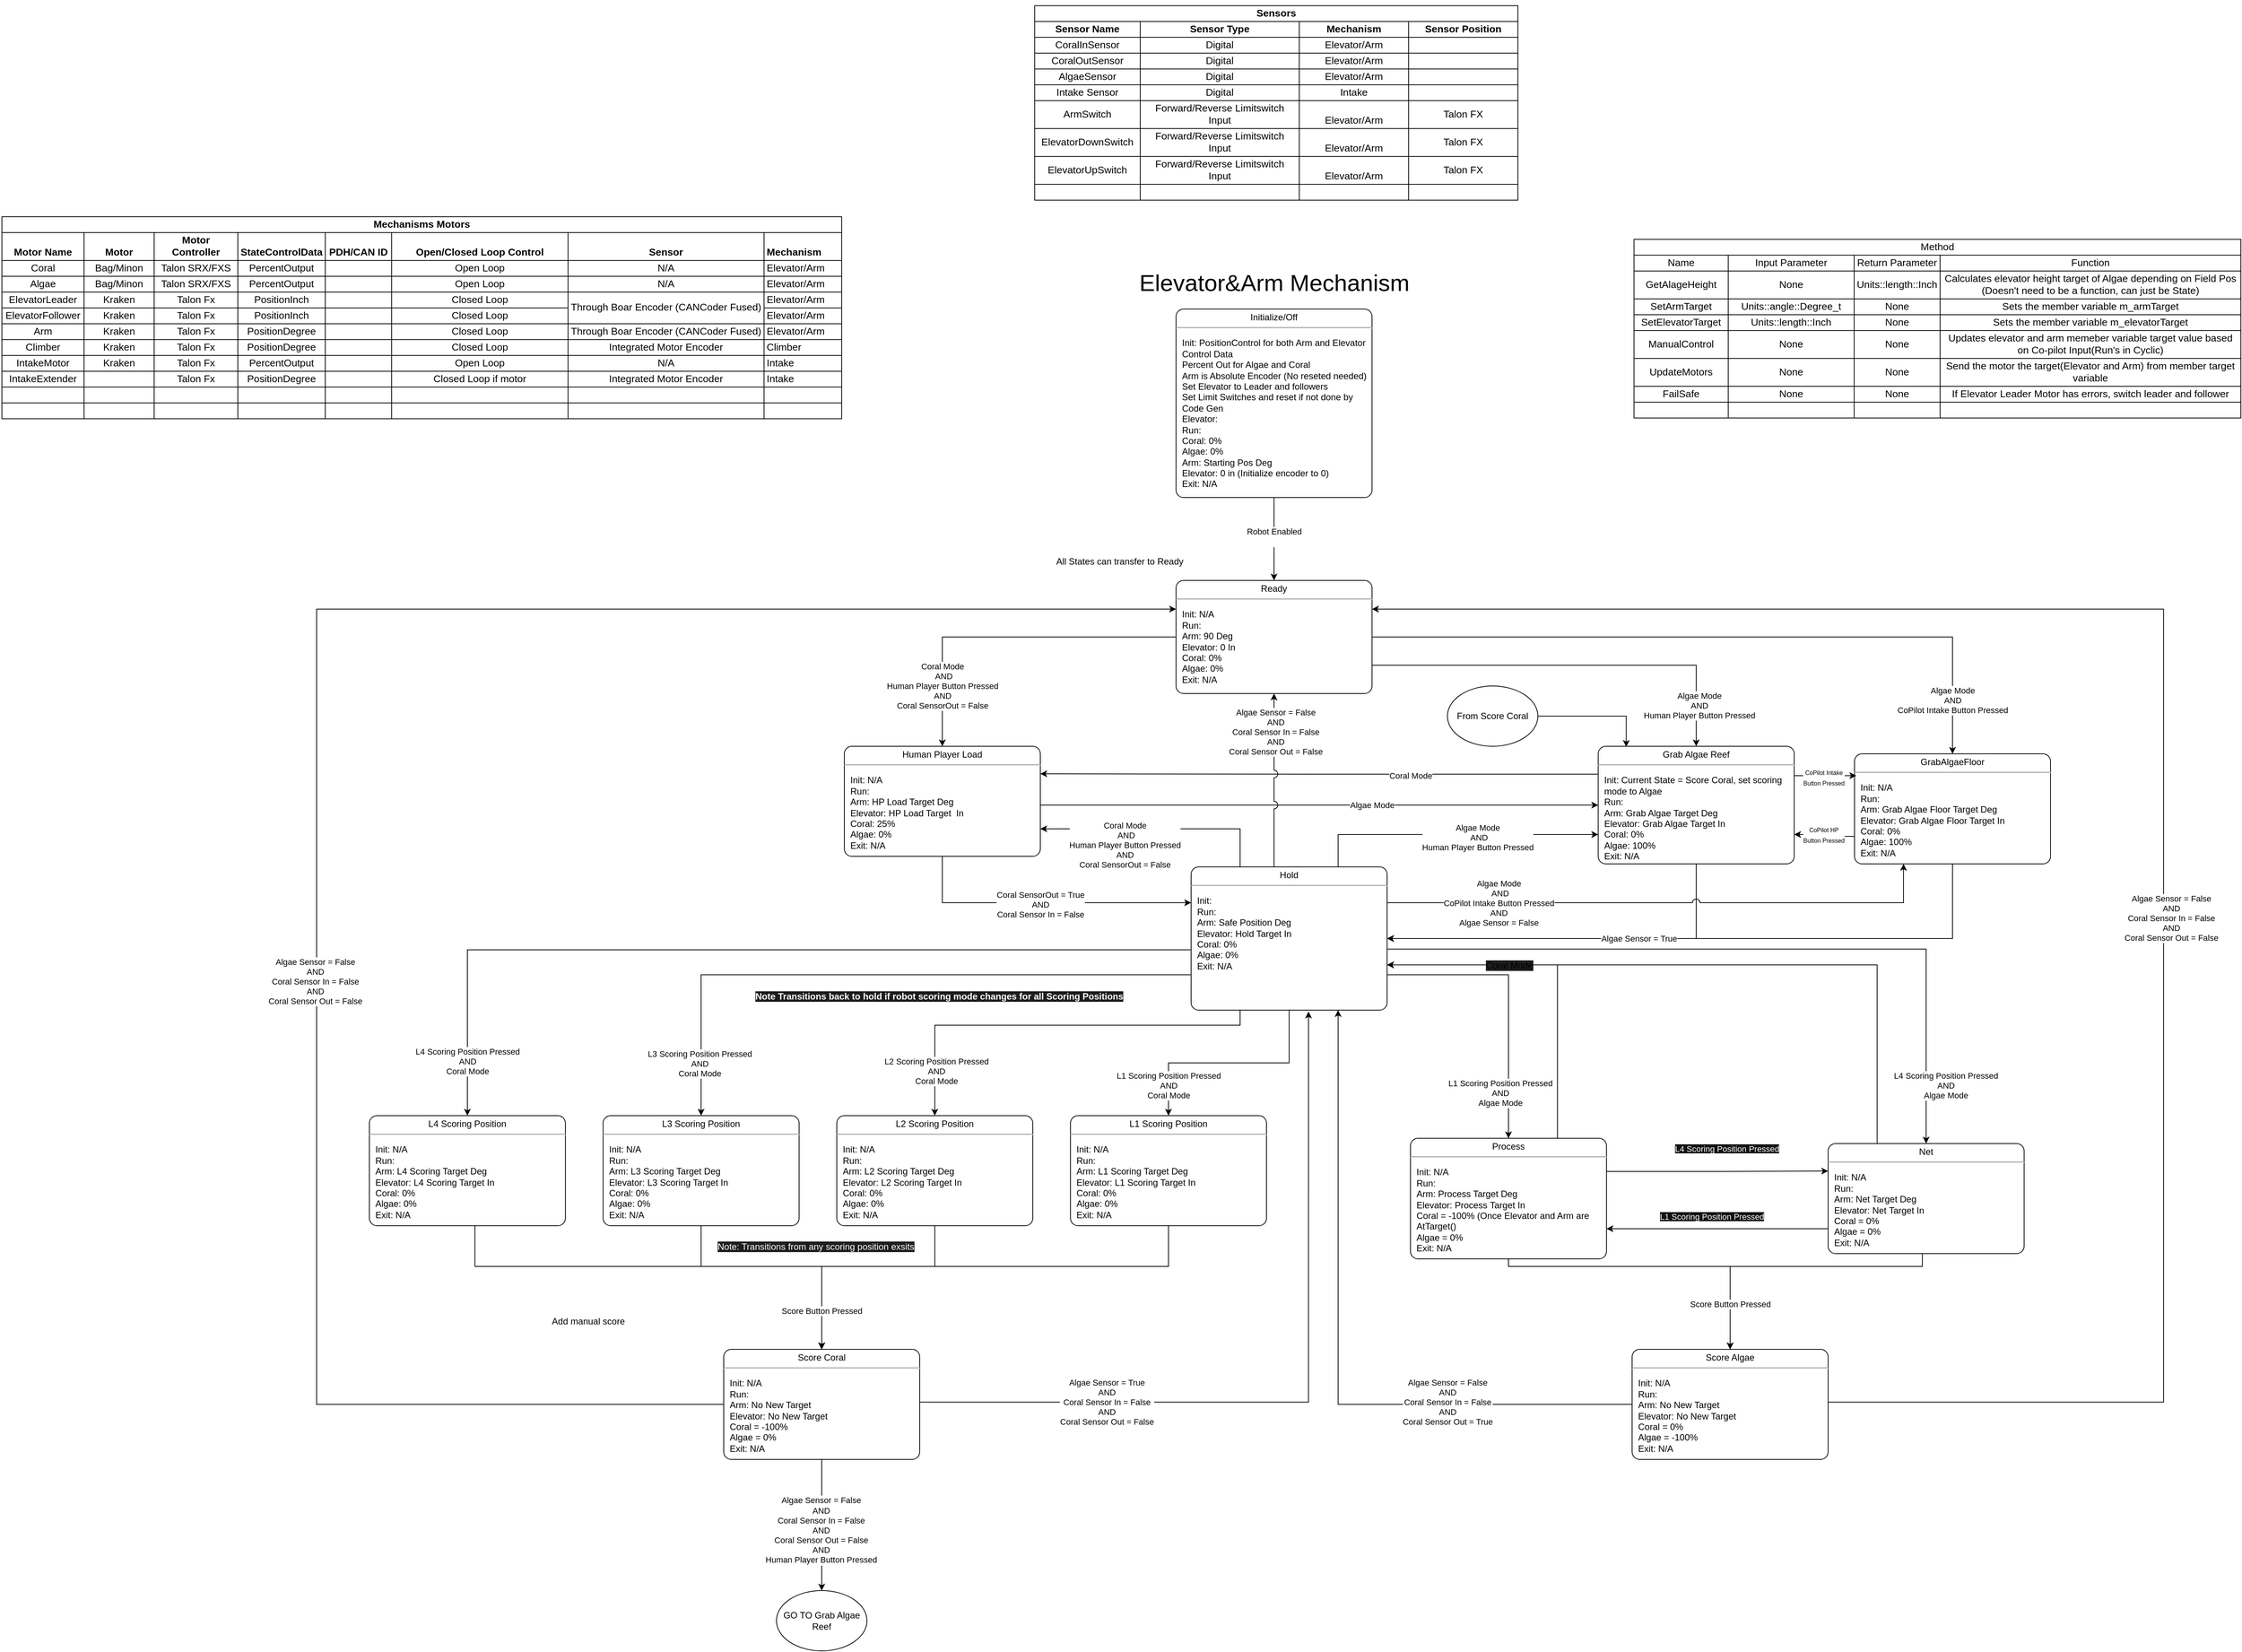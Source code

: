 <mxfile version="26.0.6">
  <diagram name="Page-1" id="7JSrTSUAfBA1Y6AAACkT">
    <mxGraphModel dx="607" dy="3076" grid="1" gridSize="10" guides="1" tooltips="1" connect="1" arrows="1" fold="1" page="1" pageScale="1" pageWidth="827" pageHeight="1169" math="0" shadow="0">
      <root>
        <mxCell id="0" />
        <mxCell id="1" parent="0" />
        <mxCell id="FIMyjUegxXdDTG1FlUWc-3" value="Elevator&amp;amp;Arm Mechanism" style="text;html=1;align=center;verticalAlign=middle;resizable=0;points=[];autosize=1;strokeColor=none;fillColor=none;fontSize=31;" parent="1" vertex="1">
          <mxGeometry x="2490" y="-1720" width="380" height="50" as="geometry" />
        </mxCell>
        <mxCell id="FIMyjUegxXdDTG1FlUWc-6" value="&lt;p style=&quot;margin:0px;margin-top:4px;text-align:center;&quot;&gt;Initialize/Off&lt;/p&gt;&lt;hr&gt;&lt;p&gt;&lt;/p&gt;&lt;p style=&quot;margin:0px;margin-left:8px;text-align:left;&quot;&gt;Init: PositionControl for both Arm and Elevator Control Data&lt;/p&gt;&lt;p style=&quot;margin:0px;margin-left:8px;text-align:left;&quot;&gt;Percent Out for Algae and Coral&lt;/p&gt;&lt;p style=&quot;margin:0px;margin-left:8px;text-align:left;&quot;&gt;Arm is Absolute Encoder (No reseted needed)&lt;/p&gt;&lt;p style=&quot;margin:0px;margin-left:8px;text-align:left;&quot;&gt;Set Elevator to Leader and followers&amp;nbsp;&lt;/p&gt;&lt;p style=&quot;margin:0px;margin-left:8px;text-align:left;&quot;&gt;Set Limit Switches and reset if not done by Code Gen&lt;/p&gt;&lt;p style=&quot;margin: 0px 0px 0px 8px; text-align: left;&quot;&gt;&lt;span style=&quot;background-color: transparent; color: light-dark(rgb(0, 0, 0), rgb(255, 255, 255));&quot;&gt;Elevator:&amp;nbsp;&lt;/span&gt;&lt;/p&gt;&lt;p style=&quot;margin: 0px 0px 0px 8px; text-align: left;&quot;&gt;Run:&amp;nbsp;&lt;/p&gt;&lt;p style=&quot;margin: 0px 0px 0px 8px; text-align: left;&quot;&gt;&lt;span style=&quot;background-color: transparent; color: light-dark(rgb(0, 0, 0), rgb(255, 255, 255));&quot;&gt;Coral: 0%&lt;/span&gt;&lt;/p&gt;&lt;p style=&quot;margin: 0px 0px 0px 8px; text-align: left;&quot;&gt;&lt;span style=&quot;background-color: transparent; color: light-dark(rgb(0, 0, 0), rgb(255, 255, 255));&quot;&gt;Algae: 0%&lt;/span&gt;&lt;/p&gt;&lt;p style=&quot;margin:0px;margin-left:8px;text-align:left;&quot;&gt;&lt;span style=&quot;background-color: transparent; color: light-dark(rgb(0, 0, 0), rgb(255, 255, 255));&quot;&gt;Arm: Starting Pos Deg&lt;/span&gt;&lt;br&gt;&lt;/p&gt;&lt;p style=&quot;margin:0px;margin-left:8px;text-align:left;&quot;&gt;Elevator: 0 in (&lt;span style=&quot;background-color: transparent; color: light-dark(rgb(0, 0, 0), rgb(255, 255, 255));&quot;&gt;Initialize encoder to 0)&lt;/span&gt;&lt;/p&gt;&lt;p style=&quot;margin:0px;margin-left:8px;text-align:left;&quot;&gt;&lt;span style=&quot;background-color: transparent; color: light-dark(rgb(0, 0, 0), rgb(255, 255, 255));&quot;&gt;Exit: N/A&lt;/span&gt;&lt;/p&gt;" style="shape=mxgraph.sysml.simpleState;html=1;overflow=fill;whiteSpace=wrap;align=center;" parent="1" vertex="1">
          <mxGeometry x="2550" y="-1660" width="260" height="250" as="geometry" />
        </mxCell>
        <mxCell id="5ZywD062RMziToVZuSmr-10" style="edgeStyle=orthogonalEdgeStyle;rounded=0;orthogonalLoop=1;jettySize=auto;html=1;entryX=0.5;entryY=0;entryDx=0;entryDy=0;entryPerimeter=0;" parent="1" source="FIMyjUegxXdDTG1FlUWc-6" target="1KXd44YCcF1W4OWPBTa_-2" edge="1">
          <mxGeometry relative="1" as="geometry">
            <mxPoint x="2677" y="-1330" as="targetPoint" />
          </mxGeometry>
        </mxCell>
        <mxCell id="5ZywD062RMziToVZuSmr-11" value="Robot Enabled&lt;div&gt;&lt;br&gt;&lt;/div&gt;" style="edgeLabel;html=1;align=center;verticalAlign=middle;resizable=0;points=[];" parent="5ZywD062RMziToVZuSmr-10" vertex="1" connectable="0">
          <mxGeometry x="-0.053" relative="1" as="geometry">
            <mxPoint as="offset" />
          </mxGeometry>
        </mxCell>
        <mxCell id="a0uy3nfza03bscJFagVY-1" style="edgeStyle=orthogonalEdgeStyle;rounded=0;orthogonalLoop=1;jettySize=auto;html=1;entryX=0.5;entryY=0;entryDx=0;entryDy=0;entryPerimeter=0;" parent="1" source="1KXd44YCcF1W4OWPBTa_-2" target="a0uy3nfza03bscJFagVY-3" edge="1">
          <mxGeometry relative="1" as="geometry">
            <mxPoint x="2320" y="-1070" as="targetPoint" />
          </mxGeometry>
        </mxCell>
        <mxCell id="a0uy3nfza03bscJFagVY-2" value="Coral&amp;nbsp;&lt;span style=&quot;color: light-dark(rgb(0, 0, 0), rgb(255, 255, 255)); background-color: light-dark(#ffffff, var(--ge-dark-color, #121212));&quot;&gt;Mode&lt;/span&gt;&lt;div&gt;&lt;div&gt;&amp;nbsp;AND&lt;/div&gt;&lt;div&gt;Human Player Button Pressed&lt;/div&gt;&lt;/div&gt;&lt;div&gt;AND&lt;/div&gt;&lt;div&gt;Coral SensorOut = False&lt;/div&gt;" style="edgeLabel;html=1;align=center;verticalAlign=middle;resizable=0;points=[];" parent="a0uy3nfza03bscJFagVY-1" vertex="1" connectable="0">
          <mxGeometry x="0.409" y="1" relative="1" as="geometry">
            <mxPoint x="-1" y="54" as="offset" />
          </mxGeometry>
        </mxCell>
        <mxCell id="a0uy3nfza03bscJFagVY-4" style="edgeStyle=orthogonalEdgeStyle;rounded=0;orthogonalLoop=1;jettySize=auto;html=1;entryX=0.5;entryY=0;entryDx=0;entryDy=0;entryPerimeter=0;exitX=1;exitY=0.75;exitDx=0;exitDy=0;exitPerimeter=0;" parent="1" source="1KXd44YCcF1W4OWPBTa_-2" target="a0uy3nfza03bscJFagVY-7" edge="1">
          <mxGeometry relative="1" as="geometry">
            <mxPoint x="3070" y="-1020" as="targetPoint" />
          </mxGeometry>
        </mxCell>
        <mxCell id="a0uy3nfza03bscJFagVY-6" value="Algae Mode&lt;div&gt;AND&lt;br&gt;Human Player Button Pressed&lt;/div&gt;" style="edgeLabel;html=1;align=center;verticalAlign=middle;resizable=0;points=[];" parent="a0uy3nfza03bscJFagVY-4" vertex="1" connectable="0">
          <mxGeometry x="0.436" y="-1" relative="1" as="geometry">
            <mxPoint x="48" y="52" as="offset" />
          </mxGeometry>
        </mxCell>
        <mxCell id="1KXd44YCcF1W4OWPBTa_-2" value="&lt;p style=&quot;margin:0px;margin-top:4px;text-align:center;&quot;&gt;Ready&lt;/p&gt;&lt;hr&gt;&lt;p&gt;&lt;/p&gt;&lt;p style=&quot;margin:0px;margin-left:8px;text-align:left;&quot;&gt;Init: N/A&lt;/p&gt;&lt;p style=&quot;margin: 0px 0px 0px 8px; text-align: left;&quot;&gt;&lt;span style=&quot;background-color: transparent; color: light-dark(rgb(0, 0, 0), rgb(255, 255, 255));&quot;&gt;Run:&amp;nbsp;&lt;/span&gt;&lt;br&gt;&lt;/p&gt;&lt;p style=&quot;margin:0px;margin-left:8px;text-align:left;&quot;&gt;&lt;span style=&quot;background-color: transparent; color: light-dark(rgb(0, 0, 0), rgb(255, 255, 255));&quot;&gt;Arm: 90 Deg&lt;/span&gt;&lt;/p&gt;&lt;p style=&quot;margin:0px;margin-left:8px;text-align:left;&quot;&gt;&lt;span style=&quot;background-color: transparent; color: light-dark(rgb(0, 0, 0), rgb(255, 255, 255));&quot;&gt;Elevator: 0 In&lt;/span&gt;&lt;/p&gt;&lt;p style=&quot;margin:0px;margin-left:8px;text-align:left;&quot;&gt;&lt;span style=&quot;background-color: transparent; color: light-dark(rgb(0, 0, 0), rgb(255, 255, 255));&quot;&gt;Coral: 0%&lt;/span&gt;&lt;/p&gt;&lt;p style=&quot;margin:0px;margin-left:8px;text-align:left;&quot;&gt;&lt;span style=&quot;background-color: transparent; color: light-dark(rgb(0, 0, 0), rgb(255, 255, 255));&quot;&gt;Algae: 0%&lt;/span&gt;&lt;/p&gt;&lt;p style=&quot;margin:0px;margin-left:8px;text-align:left;&quot;&gt;&lt;span style=&quot;background-color: transparent; color: light-dark(rgb(0, 0, 0), rgb(255, 255, 255));&quot;&gt;Exit: N/A&lt;/span&gt;&lt;/p&gt;" style="shape=mxgraph.sysml.simpleState;html=1;overflow=fill;whiteSpace=wrap;align=center;" parent="1" vertex="1">
          <mxGeometry x="2550" y="-1300" width="260" height="150" as="geometry" />
        </mxCell>
        <mxCell id="a0uy3nfza03bscJFagVY-3" value="&lt;p style=&quot;margin:0px;margin-top:4px;text-align:center;&quot;&gt;Human Player Load&lt;/p&gt;&lt;hr&gt;&lt;p&gt;&lt;/p&gt;&lt;p style=&quot;margin:0px;margin-left:8px;text-align:left;&quot;&gt;Init: N/A&lt;/p&gt;&lt;p style=&quot;margin: 0px 0px 0px 8px; text-align: left;&quot;&gt;&lt;span style=&quot;background-color: transparent; color: light-dark(rgb(0, 0, 0), rgb(255, 255, 255));&quot;&gt;Run:&amp;nbsp;&lt;/span&gt;&lt;/p&gt;&lt;p style=&quot;margin:0px;margin-left:8px;text-align:left;&quot;&gt;&lt;span style=&quot;background-color: transparent; color: light-dark(rgb(0, 0, 0), rgb(255, 255, 255));&quot;&gt;Arm: HP Load Target Deg&lt;/span&gt;&lt;/p&gt;&lt;p style=&quot;margin:0px;margin-left:8px;text-align:left;&quot;&gt;&lt;span style=&quot;background-color: transparent; color: light-dark(rgb(0, 0, 0), rgb(255, 255, 255));&quot;&gt;Elevator:&amp;nbsp;&lt;/span&gt;&lt;span style=&quot;background-color: transparent; color: light-dark(rgb(0, 0, 0), rgb(255, 255, 255));&quot;&gt;HP Load Target&lt;/span&gt;&lt;span style=&quot;background-color: transparent; color: light-dark(rgb(0, 0, 0), rgb(255, 255, 255));&quot;&gt;&amp;nbsp;&lt;/span&gt;&lt;span style=&quot;background-color: transparent; color: light-dark(rgb(0, 0, 0), rgb(255, 255, 255));&quot;&gt;&amp;nbsp;In&lt;/span&gt;&lt;/p&gt;&lt;p style=&quot;margin: 0px 0px 0px 8px; text-align: left;&quot;&gt;&lt;span style=&quot;background-color: transparent; color: light-dark(rgb(0, 0, 0), rgb(255, 255, 255));&quot;&gt;Coral: 25%&lt;/span&gt;&lt;/p&gt;&lt;p style=&quot;margin: 0px 0px 0px 8px; text-align: left;&quot;&gt;&lt;span style=&quot;background-color: transparent; color: light-dark(rgb(0, 0, 0), rgb(255, 255, 255));&quot;&gt;Algae: 0%&lt;/span&gt;&lt;/p&gt;&lt;p style=&quot;margin:0px;margin-left:8px;text-align:left;&quot;&gt;&lt;span style=&quot;background-color: transparent; color: light-dark(rgb(0, 0, 0), rgb(255, 255, 255));&quot;&gt;Exit: N/A&lt;/span&gt;&lt;/p&gt;" style="shape=mxgraph.sysml.simpleState;html=1;overflow=fill;whiteSpace=wrap;align=center;" parent="1" vertex="1">
          <mxGeometry x="2110" y="-1080" width="260" height="146" as="geometry" />
        </mxCell>
        <mxCell id="a0uy3nfza03bscJFagVY-13" style="edgeStyle=orthogonalEdgeStyle;rounded=0;orthogonalLoop=1;jettySize=auto;html=1;entryX=0.5;entryY=0;entryDx=0;entryDy=0;entryPerimeter=0;exitX=0;exitY=0;exitDx=257.1;exitDy=143.1;exitPerimeter=0;" parent="1" source="a0uy3nfza03bscJFagVY-19" target="a0uy3nfza03bscJFagVY-15" edge="1">
          <mxGeometry relative="1" as="geometry">
            <mxPoint x="2900" y="-500" as="targetPoint" />
            <mxPoint x="3010" y="-620" as="sourcePoint" />
          </mxGeometry>
        </mxCell>
        <mxCell id="a0uy3nfza03bscJFagVY-28" value="&lt;span style=&quot;color: rgba(0, 0, 0, 0); font-family: monospace; font-size: 0px; text-align: start; background-color: rgb(27, 29, 30);&quot;&gt;%3CmxGraphModel%3E%3Croot%3E%3CmxCell%20id%3D%220%22%2F%3E%3CmxCell%20id%3D%221%22%20parent%3D%220%22%2F%3E%3CmxCell%20id%3D%222%22%20value%3D%22L4%20Scoring%20Position%20Pressed%22%20style%3D%22edgeLabel%3Bhtml%3D1%3Balign%3Dcenter%3BverticalAlign%3Dmiddle%3Bresizable%3D0%3Bpoints%3D%5B%5D%3B%22%20vertex%3D%221%22%20connectable%3D%220%22%20parent%3D%221%22%3E%3CmxGeometry%20x%3D%223126%22%20y%3D%22-651.143%22%20as%3D%22geometry%22%2F%3E%3C%2FmxCell%3E%3C%2Froot%3E%3C%2FmxGraphModel%3E&lt;/span&gt;&lt;span style=&quot;color: rgba(0, 0, 0, 0); font-family: monospace; font-size: 0px; text-align: start; background-color: rgb(27, 29, 30);&quot;&gt;%3CmxGraphModel%3E%3Croot%3E%3CmxCell%20id%3D%220%22%2F%3E%3CmxCell%20id%3D%221%22%20parent%3D%220%22%2F%3E%3CmxCell%20id%3D%222%22%20value%3D%22L4%20Scoring%20Position%20Pressed%22%20style%3D%22edgeLabel%3Bhtml%3D1%3Balign%3Dcenter%3BverticalAlign%3Dmiddle%3Bresizable%3D0%3Bpoints%3D%5B%5D%3B%22%20vertex%3D%221%22%20connectable%3D%220%22%20parent%3D%221%22%3E%3CmxGeometry%20x%3D%223126%22%20y%3D%22-651.143%22%20as%3D%22geometry%22%2F%3E%3C%2FmxCell%3E%3C%2Froot%3E%3C%2FmxGraphModel%3L&lt;/span&gt;" style="edgeLabel;html=1;align=center;verticalAlign=middle;resizable=0;points=[];" parent="a0uy3nfza03bscJFagVY-13" vertex="1" connectable="0">
          <mxGeometry x="-0.629" y="-2" relative="1" as="geometry">
            <mxPoint as="offset" />
          </mxGeometry>
        </mxCell>
        <mxCell id="a0uy3nfza03bscJFagVY-29" value="L1 Scoring Position Pressed&lt;div&gt;AND&lt;br&gt;Algae Mode&lt;/div&gt;" style="edgeLabel;html=1;align=center;verticalAlign=middle;resizable=0;points=[];" parent="a0uy3nfza03bscJFagVY-13" vertex="1" connectable="0">
          <mxGeometry x="0.629" y="4" relative="1" as="geometry">
            <mxPoint x="-15" y="11" as="offset" />
          </mxGeometry>
        </mxCell>
        <mxCell id="a0uy3nfza03bscJFagVY-7" value="&lt;p style=&quot;margin:0px;margin-top:4px;text-align:center;&quot;&gt;Grab Algae Reef&lt;/p&gt;&lt;hr&gt;&lt;p&gt;&lt;/p&gt;&lt;p style=&quot;margin:0px;margin-left:8px;text-align:left;&quot;&gt;Init: Current State = Score Coral, set scoring mode to Algae&lt;/p&gt;&lt;p style=&quot;margin:0px;margin-left:8px;text-align:left;&quot;&gt;Run:&amp;nbsp;&lt;/p&gt;&lt;p style=&quot;margin:0px;margin-left:8px;text-align:left;&quot;&gt;&lt;span style=&quot;background-color: transparent; color: light-dark(rgb(0, 0, 0), rgb(255, 255, 255));&quot;&gt;Arm: Grab Algae Target Deg&lt;/span&gt;&lt;/p&gt;&lt;p style=&quot;margin:0px;margin-left:8px;text-align:left;&quot;&gt;&lt;span style=&quot;background-color: transparent; color: light-dark(rgb(0, 0, 0), rgb(255, 255, 255));&quot;&gt;Elevator:&amp;nbsp;&lt;/span&gt;Grab Algae Target&amp;nbsp;&lt;span style=&quot;background-color: transparent; color: light-dark(rgb(0, 0, 0), rgb(255, 255, 255));&quot;&gt;In&lt;/span&gt;&lt;/p&gt;&lt;p style=&quot;margin: 0px 0px 0px 8px; text-align: left;&quot;&gt;&lt;span style=&quot;background-color: transparent; color: light-dark(rgb(0, 0, 0), rgb(255, 255, 255));&quot;&gt;Coral: 0%&lt;/span&gt;&lt;/p&gt;&lt;p style=&quot;margin: 0px 0px 0px 8px; text-align: left;&quot;&gt;&lt;span style=&quot;background-color: transparent; color: light-dark(rgb(0, 0, 0), rgb(255, 255, 255));&quot;&gt;Algae: 100%&lt;/span&gt;&lt;/p&gt;&lt;p style=&quot;margin:0px;margin-left:8px;text-align:left;&quot;&gt;&lt;span style=&quot;background-color: transparent; color: light-dark(rgb(0, 0, 0), rgb(255, 255, 255));&quot;&gt;Exit: N/A&lt;/span&gt;&lt;/p&gt;" style="shape=mxgraph.sysml.simpleState;html=1;overflow=fill;whiteSpace=wrap;align=center;" parent="1" vertex="1">
          <mxGeometry x="3110" y="-1080" width="260" height="156" as="geometry" />
        </mxCell>
        <mxCell id="a0uy3nfza03bscJFagVY-8" style="edgeStyle=orthogonalEdgeStyle;rounded=0;orthogonalLoop=1;jettySize=auto;html=1;entryX=1;entryY=0.25;entryDx=0;entryDy=0;entryPerimeter=0;exitX=0;exitY=0.25;exitDx=0;exitDy=0;exitPerimeter=0;" parent="1" source="a0uy3nfza03bscJFagVY-7" target="a0uy3nfza03bscJFagVY-3" edge="1">
          <mxGeometry relative="1" as="geometry">
            <Array as="points">
              <mxPoint x="3110" y="-1043" />
              <mxPoint x="2740" y="-1043" />
            </Array>
          </mxGeometry>
        </mxCell>
        <mxCell id="a0uy3nfza03bscJFagVY-11" value="Coral Mode" style="edgeLabel;html=1;align=center;verticalAlign=middle;resizable=0;points=[];" parent="a0uy3nfza03bscJFagVY-8" vertex="1" connectable="0">
          <mxGeometry x="0.064" y="2" relative="1" as="geometry">
            <mxPoint x="143" as="offset" />
          </mxGeometry>
        </mxCell>
        <mxCell id="a0uy3nfza03bscJFagVY-10" style="edgeStyle=orthogonalEdgeStyle;rounded=0;orthogonalLoop=1;jettySize=auto;html=1;exitX=1;exitY=0.5;exitDx=0;exitDy=0;exitPerimeter=0;entryX=0;entryY=0.5;entryDx=0;entryDy=0;entryPerimeter=0;" parent="1" source="a0uy3nfza03bscJFagVY-3" target="a0uy3nfza03bscJFagVY-7" edge="1">
          <mxGeometry relative="1" as="geometry">
            <mxPoint x="2970" y="-900" as="targetPoint" />
            <Array as="points">
              <mxPoint x="2370" y="-1002" />
            </Array>
          </mxGeometry>
        </mxCell>
        <mxCell id="a0uy3nfza03bscJFagVY-12" value="Algae Mode" style="edgeLabel;html=1;align=center;verticalAlign=middle;resizable=0;points=[];" parent="a0uy3nfza03bscJFagVY-10" vertex="1" connectable="0">
          <mxGeometry x="-0.025" y="-2" relative="1" as="geometry">
            <mxPoint x="82" y="-2" as="offset" />
          </mxGeometry>
        </mxCell>
        <mxCell id="a0uy3nfza03bscJFagVY-15" value="&lt;p style=&quot;margin:0px;margin-top:4px;text-align:center;&quot;&gt;Process&lt;/p&gt;&lt;hr&gt;&lt;p&gt;&lt;/p&gt;&lt;p style=&quot;margin:0px;margin-left:8px;text-align:left;&quot;&gt;Init: N/A&lt;/p&gt;&lt;p style=&quot;margin:0px;margin-left:8px;text-align:left;&quot;&gt;Run:&amp;nbsp;&lt;/p&gt;&lt;p style=&quot;margin:0px;margin-left:8px;text-align:left;&quot;&gt;&lt;span style=&quot;background-color: transparent; color: light-dark(rgb(0, 0, 0), rgb(255, 255, 255));&quot;&gt;Arm: Process Target Deg&lt;/span&gt;&lt;/p&gt;&lt;p style=&quot;margin:0px;margin-left:8px;text-align:left;&quot;&gt;&lt;span style=&quot;background-color: transparent; color: light-dark(rgb(0, 0, 0), rgb(255, 255, 255));&quot;&gt;Elevator: Process&lt;/span&gt;&amp;nbsp;Target&amp;nbsp;&lt;span style=&quot;background-color: transparent; color: light-dark(rgb(0, 0, 0), rgb(255, 255, 255));&quot;&gt;In&lt;/span&gt;&lt;/p&gt;&lt;p style=&quot;margin: 0px 0px 0px 8px; text-align: left;&quot;&gt;&lt;span style=&quot;background-color: transparent; color: light-dark(rgb(0, 0, 0), rgb(255, 255, 255));&quot;&gt;Coral = -100% (Once Elevator and Arm are AtTarget()&lt;/span&gt;&lt;/p&gt;&lt;p style=&quot;margin: 0px 0px 0px 8px; text-align: left;&quot;&gt;&lt;span style=&quot;background-color: transparent; color: light-dark(rgb(0, 0, 0), rgb(255, 255, 255));&quot;&gt;Algae = 0%&lt;/span&gt;&lt;/p&gt;&lt;p style=&quot;margin:0px;margin-left:8px;text-align:left;&quot;&gt;&lt;span style=&quot;background-color: transparent; color: light-dark(rgb(0, 0, 0), rgb(255, 255, 255));&quot;&gt;Exit: N/A&lt;/span&gt;&lt;/p&gt;" style="shape=mxgraph.sysml.simpleState;html=1;overflow=fill;whiteSpace=wrap;align=center;" parent="1" vertex="1">
          <mxGeometry x="2861" y="-560" width="260" height="160" as="geometry" />
        </mxCell>
        <mxCell id="5lkmYNBXF3gWw0i_Db8_-4" style="edgeStyle=orthogonalEdgeStyle;rounded=0;orthogonalLoop=1;jettySize=auto;html=1;exitX=0.25;exitY=0;exitDx=0;exitDy=0;exitPerimeter=0;" parent="1" source="a0uy3nfza03bscJFagVY-16" edge="1">
          <mxGeometry relative="1" as="geometry">
            <mxPoint x="2830" y="-790" as="targetPoint" />
            <Array as="points">
              <mxPoint x="3480" y="-790" />
            </Array>
          </mxGeometry>
        </mxCell>
        <mxCell id="a0uy3nfza03bscJFagVY-16" value="&lt;p style=&quot;margin:0px;margin-top:4px;text-align:center;&quot;&gt;Net&lt;/p&gt;&lt;hr&gt;&lt;p&gt;&lt;/p&gt;&lt;p style=&quot;margin:0px;margin-left:8px;text-align:left;&quot;&gt;Init: N/A&lt;/p&gt;&lt;p style=&quot;margin:0px;margin-left:8px;text-align:left;&quot;&gt;Run:&amp;nbsp;&lt;/p&gt;&lt;p style=&quot;margin:0px;margin-left:8px;text-align:left;&quot;&gt;&lt;span style=&quot;background-color: transparent; color: light-dark(rgb(0, 0, 0), rgb(255, 255, 255));&quot;&gt;Arm: Net Target Deg&lt;/span&gt;&lt;/p&gt;&lt;p style=&quot;margin:0px;margin-left:8px;text-align:left;&quot;&gt;&lt;span style=&quot;background-color: transparent; color: light-dark(rgb(0, 0, 0), rgb(255, 255, 255));&quot;&gt;Elevator: Net&lt;/span&gt;&amp;nbsp;Target&amp;nbsp;&lt;span style=&quot;background-color: transparent; color: light-dark(rgb(0, 0, 0), rgb(255, 255, 255));&quot;&gt;In&lt;/span&gt;&lt;/p&gt;&lt;p style=&quot;margin: 0px 0px 0px 8px; text-align: left;&quot;&gt;&lt;span style=&quot;background-color: transparent; color: light-dark(rgb(0, 0, 0), rgb(255, 255, 255));&quot;&gt;Coral = 0%&lt;/span&gt;&lt;/p&gt;&lt;p style=&quot;margin: 0px 0px 0px 8px; text-align: left;&quot;&gt;&lt;span style=&quot;background-color: transparent; color: light-dark(rgb(0, 0, 0), rgb(255, 255, 255));&quot;&gt;Algae = 0%&lt;/span&gt;&lt;/p&gt;&lt;p style=&quot;margin:0px;margin-left:8px;text-align:left;&quot;&gt;&lt;span style=&quot;background-color: transparent; color: light-dark(rgb(0, 0, 0), rgb(255, 255, 255));&quot;&gt;Exit: N/A&lt;/span&gt;&lt;/p&gt;" style="shape=mxgraph.sysml.simpleState;html=1;overflow=fill;whiteSpace=wrap;align=center;" parent="1" vertex="1">
          <mxGeometry x="3415" y="-553" width="260" height="146" as="geometry" />
        </mxCell>
        <mxCell id="7ySeKPFAHMRMonbyGIxH-10" style="edgeStyle=orthogonalEdgeStyle;rounded=0;orthogonalLoop=1;jettySize=auto;html=1;exitX=0;exitY=0.75;exitDx=0;exitDy=0;exitPerimeter=0;entryX=0.5;entryY=0;entryDx=0;entryDy=0;entryPerimeter=0;" parent="1" source="a0uy3nfza03bscJFagVY-19" target="7ySeKPFAHMRMonbyGIxH-30" edge="1">
          <mxGeometry relative="1" as="geometry">
            <mxPoint x="1620" y="-600" as="targetPoint" />
            <Array as="points">
              <mxPoint x="1610" y="-810" />
            </Array>
          </mxGeometry>
        </mxCell>
        <mxCell id="7ySeKPFAHMRMonbyGIxH-31" value="L4 Scoring Position Pressed&lt;div&gt;AND&lt;br&gt;Coral Mode&lt;/div&gt;" style="edgeLabel;html=1;align=center;verticalAlign=middle;resizable=0;points=[];" parent="7ySeKPFAHMRMonbyGIxH-10" vertex="1" connectable="0">
          <mxGeometry x="0.858" y="-2" relative="1" as="geometry">
            <mxPoint x="2" y="14" as="offset" />
          </mxGeometry>
        </mxCell>
        <mxCell id="7ySeKPFAHMRMonbyGIxH-11" style="edgeStyle=orthogonalEdgeStyle;rounded=0;orthogonalLoop=1;jettySize=auto;html=1;exitX=0;exitY=0;exitDx=2.9;exitDy=143.1;exitPerimeter=0;entryX=0.5;entryY=0;entryDx=0;entryDy=0;entryPerimeter=0;" parent="1" source="a0uy3nfza03bscJFagVY-19" target="7ySeKPFAHMRMonbyGIxH-27" edge="1">
          <mxGeometry relative="1" as="geometry">
            <mxPoint x="1910" y="-620" as="targetPoint" />
          </mxGeometry>
        </mxCell>
        <mxCell id="7ySeKPFAHMRMonbyGIxH-28" value="L3 Scoring Position Pressed&lt;div&gt;AND&lt;br&gt;Coral Mode&lt;/div&gt;" style="edgeLabel;html=1;align=center;verticalAlign=middle;resizable=0;points=[];" parent="7ySeKPFAHMRMonbyGIxH-11" vertex="1" connectable="0">
          <mxGeometry x="0.835" y="-2" relative="1" as="geometry">
            <mxPoint as="offset" />
          </mxGeometry>
        </mxCell>
        <mxCell id="7ySeKPFAHMRMonbyGIxH-13" style="edgeStyle=orthogonalEdgeStyle;rounded=0;orthogonalLoop=1;jettySize=auto;html=1;exitX=0.5;exitY=1;exitDx=0;exitDy=0;exitPerimeter=0;entryX=0.5;entryY=0;entryDx=0;entryDy=0;entryPerimeter=0;" parent="1" source="a0uy3nfza03bscJFagVY-19" target="7ySeKPFAHMRMonbyGIxH-14" edge="1">
          <mxGeometry relative="1" as="geometry">
            <mxPoint x="2560" y="-570" as="targetPoint" />
          </mxGeometry>
        </mxCell>
        <mxCell id="7ySeKPFAHMRMonbyGIxH-23" value="L1 Scoring Position Pressed&lt;div&gt;AND&lt;br&gt;Coral Mode&lt;/div&gt;" style="edgeLabel;html=1;align=center;verticalAlign=middle;resizable=0;points=[];" parent="7ySeKPFAHMRMonbyGIxH-13" vertex="1" connectable="0">
          <mxGeometry x="0.66" y="-3" relative="1" as="geometry">
            <mxPoint x="3" y="11" as="offset" />
          </mxGeometry>
        </mxCell>
        <mxCell id="a0uy3nfza03bscJFagVY-19" value="&lt;p style=&quot;margin:0px;margin-top:4px;text-align:center;&quot;&gt;Hold&lt;/p&gt;&lt;hr&gt;&lt;p&gt;&lt;/p&gt;&lt;p style=&quot;margin:0px;margin-left:8px;text-align:left;&quot;&gt;Init:&amp;nbsp;&lt;b&gt;&lt;span style=&quot;background-color: transparent; color: light-dark(rgb(0, 0, 0), rgb(255, 255, 255));&quot;&gt;&amp;nbsp;&lt;/span&gt;&lt;/b&gt;&lt;/p&gt;&lt;p style=&quot;margin:0px;margin-left:8px;text-align:left;&quot;&gt;Run:&amp;nbsp;&lt;/p&gt;&lt;p style=&quot;margin:0px;margin-left:8px;text-align:left;&quot;&gt;&lt;span style=&quot;background-color: transparent; color: light-dark(rgb(0, 0, 0), rgb(255, 255, 255));&quot;&gt;Arm: Safe Position Deg&lt;/span&gt;&lt;/p&gt;&lt;p style=&quot;margin:0px;margin-left:8px;text-align:left;&quot;&gt;&lt;span style=&quot;background-color: transparent; color: light-dark(rgb(0, 0, 0), rgb(255, 255, 255));&quot;&gt;Elevator:&amp;nbsp;&lt;/span&gt;Hold Target&amp;nbsp;&lt;span style=&quot;background-color: transparent; color: light-dark(rgb(0, 0, 0), rgb(255, 255, 255));&quot;&gt;In&lt;/span&gt;&lt;/p&gt;&lt;p style=&quot;margin: 0px 0px 0px 8px; text-align: left;&quot;&gt;&lt;span style=&quot;background-color: transparent; color: light-dark(rgb(0, 0, 0), rgb(255, 255, 255));&quot;&gt;Coral: 0%&lt;/span&gt;&lt;/p&gt;&lt;p style=&quot;margin: 0px 0px 0px 8px; text-align: left;&quot;&gt;&lt;span style=&quot;background-color: transparent; color: light-dark(rgb(0, 0, 0), rgb(255, 255, 255));&quot;&gt;Algae: 0%&lt;/span&gt;&lt;/p&gt;&lt;p style=&quot;margin:0px;margin-left:8px;text-align:left;&quot;&gt;&lt;span style=&quot;background-color: transparent; color: light-dark(rgb(0, 0, 0), rgb(255, 255, 255));&quot;&gt;Exit: N/A&lt;/span&gt;&lt;/p&gt;" style="shape=mxgraph.sysml.simpleState;html=1;overflow=fill;whiteSpace=wrap;align=center;" parent="1" vertex="1">
          <mxGeometry x="2570" y="-920" width="260" height="190" as="geometry" />
        </mxCell>
        <mxCell id="a0uy3nfza03bscJFagVY-20" style="edgeStyle=orthogonalEdgeStyle;rounded=0;orthogonalLoop=1;jettySize=auto;html=1;exitX=0.5;exitY=1;exitDx=0;exitDy=0;exitPerimeter=0;entryX=1;entryY=0.5;entryDx=0;entryDy=0;entryPerimeter=0;" parent="1" source="a0uy3nfza03bscJFagVY-7" target="a0uy3nfza03bscJFagVY-19" edge="1">
          <mxGeometry relative="1" as="geometry" />
        </mxCell>
        <mxCell id="a0uy3nfza03bscJFagVY-22" style="edgeStyle=orthogonalEdgeStyle;rounded=0;orthogonalLoop=1;jettySize=auto;html=1;entryX=0.5;entryY=0;entryDx=0;entryDy=0;entryPerimeter=0;exitX=1;exitY=0.75;exitDx=0;exitDy=0;exitPerimeter=0;" parent="1" source="a0uy3nfza03bscJFagVY-19" target="a0uy3nfza03bscJFagVY-16" edge="1">
          <mxGeometry relative="1" as="geometry">
            <Array as="points">
              <mxPoint x="2830" y="-811" />
              <mxPoint x="3545" y="-811" />
            </Array>
          </mxGeometry>
        </mxCell>
        <mxCell id="a0uy3nfza03bscJFagVY-23" value="L4 Scoring Position Pressed&lt;div&gt;AND&lt;br&gt;Algae Mode&lt;br&gt;&lt;/div&gt;" style="edgeLabel;html=1;align=center;verticalAlign=middle;resizable=0;points=[];" parent="a0uy3nfza03bscJFagVY-22" vertex="1" connectable="0">
          <mxGeometry x="-0.642" y="1" relative="1" as="geometry">
            <mxPoint x="594" y="182" as="offset" />
          </mxGeometry>
        </mxCell>
        <mxCell id="a0uy3nfza03bscJFagVY-30" style="edgeStyle=orthogonalEdgeStyle;rounded=0;orthogonalLoop=1;jettySize=auto;html=1;entryX=1;entryY=0.25;entryDx=0;entryDy=0;entryPerimeter=0;exitX=1;exitY=0.5;exitDx=0;exitDy=0;exitPerimeter=0;" parent="1" source="7ySeKPFAHMRMonbyGIxH-15" target="1KXd44YCcF1W4OWPBTa_-2" edge="1">
          <mxGeometry relative="1" as="geometry">
            <Array as="points">
              <mxPoint x="3415" y="-210" />
              <mxPoint x="3860" y="-210" />
              <mxPoint x="3860" y="-1262" />
              <mxPoint x="2810" y="-1262" />
            </Array>
          </mxGeometry>
        </mxCell>
        <mxCell id="a0uy3nfza03bscJFagVY-32" value="&lt;div&gt;&lt;br&gt;&lt;/div&gt;" style="edgeLabel;html=1;align=center;verticalAlign=middle;resizable=0;points=[];" parent="a0uy3nfza03bscJFagVY-30" vertex="1" connectable="0">
          <mxGeometry x="-0.421" y="1" relative="1" as="geometry">
            <mxPoint x="11" y="-272" as="offset" />
          </mxGeometry>
        </mxCell>
        <mxCell id="o2R5bczL6Kq5Ei34RuRq-4" value="&lt;div&gt;Algae Sensor = False&lt;/div&gt;&lt;div&gt;AND&lt;/div&gt;&lt;div&gt;Coral Sensor In = False&lt;/div&gt;&lt;div&gt;AND&lt;/div&gt;&lt;div&gt;Coral Sensor Out = False&lt;/div&gt;" style="edgeLabel;html=1;align=center;verticalAlign=middle;resizable=0;points=[];" parent="a0uy3nfza03bscJFagVY-30" vertex="1" connectable="0">
          <mxGeometry x="-0.345" y="4" relative="1" as="geometry">
            <mxPoint x="14" y="-255" as="offset" />
          </mxGeometry>
        </mxCell>
        <mxCell id="7ySeKPFAHMRMonbyGIxH-1" style="edgeStyle=orthogonalEdgeStyle;rounded=0;orthogonalLoop=1;jettySize=auto;html=1;exitX=1;exitY=0.25;exitDx=0;exitDy=0;exitPerimeter=0;entryX=0;entryY=0.25;entryDx=0;entryDy=0;entryPerimeter=0;" parent="1" source="a0uy3nfza03bscJFagVY-15" target="a0uy3nfza03bscJFagVY-16" edge="1">
          <mxGeometry relative="1" as="geometry">
            <Array as="points">
              <mxPoint x="3121" y="-516" />
              <mxPoint x="3268" y="-516" />
            </Array>
          </mxGeometry>
        </mxCell>
        <mxCell id="7ySeKPFAHMRMonbyGIxH-2" style="edgeStyle=orthogonalEdgeStyle;rounded=0;orthogonalLoop=1;jettySize=auto;html=1;exitX=0;exitY=0.75;exitDx=0;exitDy=0;exitPerimeter=0;entryX=1;entryY=0.75;entryDx=0;entryDy=0;entryPerimeter=0;" parent="1" source="a0uy3nfza03bscJFagVY-16" target="a0uy3nfza03bscJFagVY-15" edge="1">
          <mxGeometry relative="1" as="geometry">
            <Array as="points">
              <mxPoint x="3415" y="-440" />
            </Array>
          </mxGeometry>
        </mxCell>
        <mxCell id="7ySeKPFAHMRMonbyGIxH-5" value="&lt;span style=&quot;color: rgb(255, 255, 255); font-family: Helvetica; font-size: 11px; font-style: normal; font-variant-ligatures: normal; font-variant-caps: normal; font-weight: 400; letter-spacing: normal; orphans: 2; text-align: center; text-indent: 0px; text-transform: none; widows: 2; word-spacing: 0px; -webkit-text-stroke-width: 0px; white-space: nowrap; background-color: rgb(18, 18, 18); text-decoration-thickness: initial; text-decoration-style: initial; text-decoration-color: initial; display: inline !important; float: none;&quot;&gt;L4 Scoring Position Pressed&lt;/span&gt;" style="text;whiteSpace=wrap;html=1;" parent="1" vertex="1">
          <mxGeometry x="3210" y="-560" width="170" height="40" as="geometry" />
        </mxCell>
        <mxCell id="7ySeKPFAHMRMonbyGIxH-6" value="&lt;span style=&quot;color: rgb(255, 255, 255); font-family: Helvetica; font-size: 11px; font-style: normal; font-variant-ligatures: normal; font-variant-caps: normal; font-weight: 400; letter-spacing: normal; orphans: 2; text-align: center; text-indent: 0px; text-transform: none; widows: 2; word-spacing: 0px; -webkit-text-stroke-width: 0px; white-space: nowrap; background-color: rgb(18, 18, 18); text-decoration-thickness: initial; text-decoration-style: initial; text-decoration-color: initial; display: inline !important; float: none;&quot;&gt;L1 Scoring Position Pressed&lt;/span&gt;" style="text;whiteSpace=wrap;html=1;" parent="1" vertex="1">
          <mxGeometry x="3190" y="-470" width="170" height="40" as="geometry" />
        </mxCell>
        <mxCell id="7ySeKPFAHMRMonbyGIxH-8" style="edgeStyle=orthogonalEdgeStyle;rounded=0;orthogonalLoop=1;jettySize=auto;html=1;entryX=0;entryY=0.25;entryDx=0;entryDy=0;entryPerimeter=0;" parent="1" source="a0uy3nfza03bscJFagVY-3" target="a0uy3nfza03bscJFagVY-19" edge="1">
          <mxGeometry relative="1" as="geometry">
            <Array as="points">
              <mxPoint x="2240" y="-872" />
            </Array>
          </mxGeometry>
        </mxCell>
        <mxCell id="7ySeKPFAHMRMonbyGIxH-9" value="Coral SensorOut = True&lt;div&gt;AND&lt;br&gt;Coral Sensor In = False&lt;/div&gt;" style="edgeLabel;html=1;align=center;verticalAlign=middle;resizable=0;points=[];" parent="7ySeKPFAHMRMonbyGIxH-8" vertex="1" connectable="0">
          <mxGeometry x="-0.798" y="-3" relative="1" as="geometry">
            <mxPoint x="133" y="24" as="offset" />
          </mxGeometry>
        </mxCell>
        <mxCell id="7ySeKPFAHMRMonbyGIxH-14" value="&lt;p style=&quot;margin:0px;margin-top:4px;text-align:center;&quot;&gt;L1 Scoring Position&lt;/p&gt;&lt;hr&gt;&lt;p&gt;&lt;/p&gt;&lt;p style=&quot;margin:0px;margin-left:8px;text-align:left;&quot;&gt;Init: N/A&lt;/p&gt;&lt;p style=&quot;margin:0px;margin-left:8px;text-align:left;&quot;&gt;Run:&amp;nbsp;&lt;/p&gt;&lt;p style=&quot;margin:0px;margin-left:8px;text-align:left;&quot;&gt;&lt;span style=&quot;background-color: transparent; color: light-dark(rgb(0, 0, 0), rgb(255, 255, 255));&quot;&gt;Arm: L1 Scoring Target Deg&lt;/span&gt;&lt;/p&gt;&lt;p style=&quot;margin:0px;margin-left:8px;text-align:left;&quot;&gt;&lt;span style=&quot;background-color: transparent; color: light-dark(rgb(0, 0, 0), rgb(255, 255, 255));&quot;&gt;Elevator: L1 Scoring Target In&lt;/span&gt;&lt;/p&gt;&lt;p style=&quot;margin: 0px 0px 0px 8px; text-align: left;&quot;&gt;&lt;span style=&quot;background-color: transparent; color: light-dark(rgb(0, 0, 0), rgb(255, 255, 255));&quot;&gt;Coral: 0%&lt;/span&gt;&lt;/p&gt;&lt;p style=&quot;margin: 0px 0px 0px 8px; text-align: left;&quot;&gt;&lt;span style=&quot;background-color: transparent; color: light-dark(rgb(0, 0, 0), rgb(255, 255, 255));&quot;&gt;Algae: 0%&lt;/span&gt;&lt;/p&gt;&lt;p style=&quot;margin:0px;margin-left:8px;text-align:left;&quot;&gt;&lt;span style=&quot;background-color: transparent; color: light-dark(rgb(0, 0, 0), rgb(255, 255, 255));&quot;&gt;Exit: N/A&lt;/span&gt;&lt;/p&gt;" style="shape=mxgraph.sysml.simpleState;html=1;overflow=fill;whiteSpace=wrap;align=center;" parent="1" vertex="1">
          <mxGeometry x="2410" y="-590" width="260" height="146" as="geometry" />
        </mxCell>
        <mxCell id="7ySeKPFAHMRMonbyGIxH-15" value="&lt;p style=&quot;margin:0px;margin-top:4px;text-align:center;&quot;&gt;Score Algae&lt;/p&gt;&lt;hr&gt;&lt;p&gt;&lt;/p&gt;&lt;p style=&quot;margin:0px;margin-left:8px;text-align:left;&quot;&gt;Init: N/A&lt;/p&gt;&lt;p style=&quot;margin:0px;margin-left:8px;text-align:left;&quot;&gt;Run:&amp;nbsp;&lt;/p&gt;&lt;p style=&quot;margin:0px;margin-left:8px;text-align:left;&quot;&gt;&lt;span style=&quot;background-color: transparent; color: light-dark(rgb(0, 0, 0), rgb(255, 255, 255));&quot;&gt;Arm: No New Target&lt;/span&gt;&lt;/p&gt;&lt;p style=&quot;margin:0px;margin-left:8px;text-align:left;&quot;&gt;&lt;span style=&quot;background-color: transparent; color: light-dark(rgb(0, 0, 0), rgb(255, 255, 255));&quot;&gt;Elevator: No New Target&lt;/span&gt;&lt;/p&gt;&lt;p style=&quot;margin:0px;margin-left:8px;text-align:left;&quot;&gt;&lt;span style=&quot;background-color: transparent; color: light-dark(rgb(0, 0, 0), rgb(255, 255, 255));&quot;&gt;Coral = 0%&lt;/span&gt;&lt;/p&gt;&lt;p style=&quot;margin:0px;margin-left:8px;text-align:left;&quot;&gt;&lt;span style=&quot;background-color: transparent; color: light-dark(rgb(0, 0, 0), rgb(255, 255, 255));&quot;&gt;Algae = -100%&lt;/span&gt;&lt;/p&gt;&lt;p style=&quot;margin:0px;margin-left:8px;text-align:left;&quot;&gt;&lt;span style=&quot;background-color: transparent; color: light-dark(rgb(0, 0, 0), rgb(255, 255, 255));&quot;&gt;Exit: N/A&lt;/span&gt;&lt;/p&gt;" style="shape=mxgraph.sysml.simpleState;html=1;overflow=fill;whiteSpace=wrap;align=center;" parent="1" vertex="1">
          <mxGeometry x="3155" y="-280" width="260" height="146" as="geometry" />
        </mxCell>
        <mxCell id="7ySeKPFAHMRMonbyGIxH-17" style="edgeStyle=orthogonalEdgeStyle;rounded=0;orthogonalLoop=1;jettySize=auto;html=1;entryX=0.5;entryY=0;entryDx=0;entryDy=0;entryPerimeter=0;" parent="1" source="a0uy3nfza03bscJFagVY-16" target="7ySeKPFAHMRMonbyGIxH-15" edge="1">
          <mxGeometry relative="1" as="geometry">
            <Array as="points">
              <mxPoint x="3540" y="-390" />
              <mxPoint x="3285" y="-390" />
            </Array>
          </mxGeometry>
        </mxCell>
        <mxCell id="7ySeKPFAHMRMonbyGIxH-21" style="edgeStyle=orthogonalEdgeStyle;rounded=0;orthogonalLoop=1;jettySize=auto;html=1;entryX=0.75;entryY=1;entryDx=0;entryDy=0;entryPerimeter=0;" parent="1" source="7ySeKPFAHMRMonbyGIxH-15" target="a0uy3nfza03bscJFagVY-19" edge="1">
          <mxGeometry relative="1" as="geometry">
            <Array as="points">
              <mxPoint x="2765" y="-207" />
            </Array>
          </mxGeometry>
        </mxCell>
        <mxCell id="o2R5bczL6Kq5Ei34RuRq-6" value="&lt;div&gt;Algae Sensor = False&lt;/div&gt;&lt;div&gt;AND&lt;/div&gt;&lt;div&gt;Coral Sensor In = False&lt;/div&gt;&lt;div&gt;AND&lt;/div&gt;&lt;div&gt;Coral Sensor Out = True&lt;/div&gt;" style="edgeLabel;html=1;align=center;verticalAlign=middle;resizable=0;points=[];" parent="7ySeKPFAHMRMonbyGIxH-21" vertex="1" connectable="0">
          <mxGeometry x="0.367" y="-2" relative="1" as="geometry">
            <mxPoint x="143" y="231" as="offset" />
          </mxGeometry>
        </mxCell>
        <mxCell id="7ySeKPFAHMRMonbyGIxH-24" value="&lt;p style=&quot;margin:0px;margin-top:4px;text-align:center;&quot;&gt;L2 Scoring Position&lt;/p&gt;&lt;hr&gt;&lt;p&gt;&lt;/p&gt;&lt;p style=&quot;margin:0px;margin-left:8px;text-align:left;&quot;&gt;Init: N/A&lt;/p&gt;&lt;p style=&quot;margin:0px;margin-left:8px;text-align:left;&quot;&gt;Run:&amp;nbsp;&lt;/p&gt;&lt;p style=&quot;margin:0px;margin-left:8px;text-align:left;&quot;&gt;&lt;span style=&quot;background-color: transparent; color: light-dark(rgb(0, 0, 0), rgb(255, 255, 255));&quot;&gt;Arm: L2 Scoring Target Deg&lt;/span&gt;&lt;/p&gt;&lt;p style=&quot;margin:0px;margin-left:8px;text-align:left;&quot;&gt;&lt;span style=&quot;background-color: transparent; color: light-dark(rgb(0, 0, 0), rgb(255, 255, 255));&quot;&gt;Elevator: L2 Scoring Target In&lt;/span&gt;&lt;/p&gt;&lt;p style=&quot;margin: 0px 0px 0px 8px; text-align: left;&quot;&gt;&lt;span style=&quot;background-color: transparent; color: light-dark(rgb(0, 0, 0), rgb(255, 255, 255));&quot;&gt;Coral: 0%&lt;/span&gt;&lt;/p&gt;&lt;p style=&quot;margin: 0px 0px 0px 8px; text-align: left;&quot;&gt;&lt;span style=&quot;background-color: transparent; color: light-dark(rgb(0, 0, 0), rgb(255, 255, 255));&quot;&gt;Algae: 0%&lt;/span&gt;&lt;/p&gt;&lt;p style=&quot;margin:0px;margin-left:8px;text-align:left;&quot;&gt;&lt;span style=&quot;background-color: transparent; color: light-dark(rgb(0, 0, 0), rgb(255, 255, 255));&quot;&gt;Exit: N/A&lt;/span&gt;&lt;/p&gt;" style="shape=mxgraph.sysml.simpleState;html=1;overflow=fill;whiteSpace=wrap;align=center;" parent="1" vertex="1">
          <mxGeometry x="2100" y="-590" width="260" height="146" as="geometry" />
        </mxCell>
        <mxCell id="7ySeKPFAHMRMonbyGIxH-25" style="edgeStyle=orthogonalEdgeStyle;rounded=0;orthogonalLoop=1;jettySize=auto;html=1;exitX=0.25;exitY=1;exitDx=0;exitDy=0;exitPerimeter=0;entryX=0.5;entryY=0;entryDx=0;entryDy=0;entryPerimeter=0;" parent="1" source="a0uy3nfza03bscJFagVY-19" target="7ySeKPFAHMRMonbyGIxH-24" edge="1">
          <mxGeometry relative="1" as="geometry">
            <Array as="points">
              <mxPoint x="2635" y="-710" />
              <mxPoint x="2230" y="-710" />
            </Array>
          </mxGeometry>
        </mxCell>
        <mxCell id="7ySeKPFAHMRMonbyGIxH-26" value="L2 Scoring Position Pressed&lt;div&gt;AND&lt;br&gt;Coral Mode&lt;/div&gt;" style="edgeLabel;html=1;align=center;verticalAlign=middle;resizable=0;points=[];" parent="7ySeKPFAHMRMonbyGIxH-25" vertex="1" connectable="0">
          <mxGeometry x="0.781" y="2" relative="1" as="geometry">
            <mxPoint as="offset" />
          </mxGeometry>
        </mxCell>
        <mxCell id="7ySeKPFAHMRMonbyGIxH-27" value="&lt;p style=&quot;margin:0px;margin-top:4px;text-align:center;&quot;&gt;L3 Scoring Position&lt;/p&gt;&lt;hr&gt;&lt;p&gt;&lt;/p&gt;&lt;p style=&quot;margin:0px;margin-left:8px;text-align:left;&quot;&gt;Init: N/A&lt;/p&gt;&lt;p style=&quot;margin:0px;margin-left:8px;text-align:left;&quot;&gt;Run:&amp;nbsp;&lt;/p&gt;&lt;p style=&quot;margin:0px;margin-left:8px;text-align:left;&quot;&gt;&lt;span style=&quot;background-color: transparent; color: light-dark(rgb(0, 0, 0), rgb(255, 255, 255));&quot;&gt;Arm: L3 Scoring Target Deg&lt;/span&gt;&lt;/p&gt;&lt;p style=&quot;margin:0px;margin-left:8px;text-align:left;&quot;&gt;&lt;span style=&quot;background-color: transparent; color: light-dark(rgb(0, 0, 0), rgb(255, 255, 255));&quot;&gt;Elevator: L3 Scoring Target In&lt;/span&gt;&lt;/p&gt;&lt;p style=&quot;margin: 0px 0px 0px 8px; text-align: left;&quot;&gt;&lt;span style=&quot;background-color: transparent; color: light-dark(rgb(0, 0, 0), rgb(255, 255, 255));&quot;&gt;Coral: 0%&lt;/span&gt;&lt;/p&gt;&lt;p style=&quot;margin: 0px 0px 0px 8px; text-align: left;&quot;&gt;&lt;span style=&quot;background-color: transparent; color: light-dark(rgb(0, 0, 0), rgb(255, 255, 255));&quot;&gt;Algae: 0%&lt;/span&gt;&lt;/p&gt;&lt;p style=&quot;margin:0px;margin-left:8px;text-align:left;&quot;&gt;&lt;span style=&quot;background-color: transparent; color: light-dark(rgb(0, 0, 0), rgb(255, 255, 255));&quot;&gt;Exit: N/A&lt;/span&gt;&lt;/p&gt;" style="shape=mxgraph.sysml.simpleState;html=1;overflow=fill;whiteSpace=wrap;align=center;" parent="1" vertex="1">
          <mxGeometry x="1790" y="-590" width="260" height="146" as="geometry" />
        </mxCell>
        <mxCell id="7ySeKPFAHMRMonbyGIxH-30" value="&lt;p style=&quot;margin:0px;margin-top:4px;text-align:center;&quot;&gt;L4 Scoring Position&lt;/p&gt;&lt;hr&gt;&lt;p&gt;&lt;/p&gt;&lt;p style=&quot;margin:0px;margin-left:8px;text-align:left;&quot;&gt;Init: N/A&lt;/p&gt;&lt;p style=&quot;margin:0px;margin-left:8px;text-align:left;&quot;&gt;Run:&amp;nbsp;&lt;/p&gt;&lt;p style=&quot;margin:0px;margin-left:8px;text-align:left;&quot;&gt;&lt;span style=&quot;background-color: transparent; color: light-dark(rgb(0, 0, 0), rgb(255, 255, 255));&quot;&gt;Arm: L4 Scoring Target Deg&lt;/span&gt;&lt;/p&gt;&lt;p style=&quot;margin:0px;margin-left:8px;text-align:left;&quot;&gt;&lt;span style=&quot;background-color: transparent; color: light-dark(rgb(0, 0, 0), rgb(255, 255, 255));&quot;&gt;Elevator: L4 Scoring Target In&lt;/span&gt;&lt;/p&gt;&lt;p style=&quot;margin: 0px 0px 0px 8px; text-align: left;&quot;&gt;&lt;span style=&quot;background-color: transparent; color: light-dark(rgb(0, 0, 0), rgb(255, 255, 255));&quot;&gt;Coral: 0%&lt;/span&gt;&lt;/p&gt;&lt;p style=&quot;margin: 0px 0px 0px 8px; text-align: left;&quot;&gt;&lt;span style=&quot;background-color: transparent; color: light-dark(rgb(0, 0, 0), rgb(255, 255, 255));&quot;&gt;Algae: 0%&lt;/span&gt;&lt;/p&gt;&lt;p style=&quot;margin:0px;margin-left:8px;text-align:left;&quot;&gt;&lt;span style=&quot;background-color: transparent; color: light-dark(rgb(0, 0, 0), rgb(255, 255, 255));&quot;&gt;Exit: N/A&lt;/span&gt;&lt;/p&gt;" style="shape=mxgraph.sysml.simpleState;html=1;overflow=fill;whiteSpace=wrap;align=center;" parent="1" vertex="1">
          <mxGeometry x="1480" y="-590" width="260" height="146" as="geometry" />
        </mxCell>
        <mxCell id="7ySeKPFAHMRMonbyGIxH-64" style="edgeStyle=orthogonalEdgeStyle;rounded=0;orthogonalLoop=1;jettySize=auto;html=1;entryX=0.5;entryY=0;entryDx=0;entryDy=0;" parent="1" source="7ySeKPFAHMRMonbyGIxH-32" target="7ySeKPFAHMRMonbyGIxH-67" edge="1">
          <mxGeometry relative="1" as="geometry">
            <mxPoint x="2080" y="40" as="targetPoint" />
          </mxGeometry>
        </mxCell>
        <mxCell id="7ySeKPFAHMRMonbyGIxH-65" value="&lt;div&gt;Algae Sensor = False&lt;/div&gt;&lt;div&gt;AND&lt;/div&gt;&lt;div&gt;Coral Sensor In = False&lt;/div&gt;&lt;div&gt;AND&lt;/div&gt;&lt;div&gt;Coral Sensor Out = False&lt;/div&gt;&lt;div&gt;AND&lt;br&gt;Human Player Button Pressed&lt;/div&gt;" style="edgeLabel;html=1;align=center;verticalAlign=middle;resizable=0;points=[];" parent="7ySeKPFAHMRMonbyGIxH-64" vertex="1" connectable="0">
          <mxGeometry x="0.081" y="-1" relative="1" as="geometry">
            <mxPoint as="offset" />
          </mxGeometry>
        </mxCell>
        <mxCell id="7ySeKPFAHMRMonbyGIxH-32" value="&lt;p style=&quot;margin:0px;margin-top:4px;text-align:center;&quot;&gt;Score Coral&lt;/p&gt;&lt;hr&gt;&lt;p&gt;&lt;/p&gt;&lt;p style=&quot;margin:0px;margin-left:8px;text-align:left;&quot;&gt;Init: N/A&lt;/p&gt;&lt;p style=&quot;margin:0px;margin-left:8px;text-align:left;&quot;&gt;Run:&amp;nbsp;&lt;/p&gt;&lt;p style=&quot;margin:0px;margin-left:8px;text-align:left;&quot;&gt;&lt;span style=&quot;background-color: transparent; color: light-dark(rgb(0, 0, 0), rgb(255, 255, 255));&quot;&gt;Arm: No New Target&lt;/span&gt;&lt;/p&gt;&lt;p style=&quot;margin:0px;margin-left:8px;text-align:left;&quot;&gt;&lt;span style=&quot;background-color: transparent; color: light-dark(rgb(0, 0, 0), rgb(255, 255, 255));&quot;&gt;Elevator: No New Target&lt;/span&gt;&lt;/p&gt;&lt;p style=&quot;margin:0px;margin-left:8px;text-align:left;&quot;&gt;&lt;span style=&quot;background-color: transparent; color: light-dark(rgb(0, 0, 0), rgb(255, 255, 255));&quot;&gt;Coral = -100%&lt;/span&gt;&lt;/p&gt;&lt;p style=&quot;margin:0px;margin-left:8px;text-align:left;&quot;&gt;&lt;span style=&quot;background-color: transparent; color: light-dark(rgb(0, 0, 0), rgb(255, 255, 255));&quot;&gt;Algae = 0%&lt;/span&gt;&lt;/p&gt;&lt;p style=&quot;margin:0px;margin-left:8px;text-align:left;&quot;&gt;&lt;span style=&quot;background-color: transparent; color: light-dark(rgb(0, 0, 0), rgb(255, 255, 255));&quot;&gt;Exit: N/A&lt;/span&gt;&lt;/p&gt;" style="shape=mxgraph.sysml.simpleState;html=1;overflow=fill;whiteSpace=wrap;align=center;" parent="1" vertex="1">
          <mxGeometry x="1950" y="-280" width="260" height="146" as="geometry" />
        </mxCell>
        <mxCell id="7ySeKPFAHMRMonbyGIxH-33" style="edgeStyle=orthogonalEdgeStyle;rounded=0;orthogonalLoop=1;jettySize=auto;html=1;entryX=0.5;entryY=0;entryDx=0;entryDy=0;entryPerimeter=0;" parent="1" source="7ySeKPFAHMRMonbyGIxH-30" target="7ySeKPFAHMRMonbyGIxH-32" edge="1">
          <mxGeometry relative="1" as="geometry">
            <Array as="points">
              <mxPoint x="1620" y="-390" />
              <mxPoint x="2080" y="-390" />
            </Array>
          </mxGeometry>
        </mxCell>
        <mxCell id="7ySeKPFAHMRMonbyGIxH-35" style="edgeStyle=orthogonalEdgeStyle;rounded=0;orthogonalLoop=1;jettySize=auto;html=1;entryX=0.5;entryY=0;entryDx=0;entryDy=0;entryPerimeter=0;" parent="1" source="7ySeKPFAHMRMonbyGIxH-27" target="7ySeKPFAHMRMonbyGIxH-32" edge="1">
          <mxGeometry relative="1" as="geometry">
            <Array as="points">
              <mxPoint x="1920" y="-390" />
              <mxPoint x="2080" y="-390" />
            </Array>
          </mxGeometry>
        </mxCell>
        <mxCell id="7ySeKPFAHMRMonbyGIxH-36" style="edgeStyle=orthogonalEdgeStyle;rounded=0;orthogonalLoop=1;jettySize=auto;html=1;entryX=0.5;entryY=0;entryDx=0;entryDy=0;entryPerimeter=0;" parent="1" source="7ySeKPFAHMRMonbyGIxH-24" target="7ySeKPFAHMRMonbyGIxH-32" edge="1">
          <mxGeometry relative="1" as="geometry">
            <Array as="points">
              <mxPoint x="2230" y="-390" />
              <mxPoint x="2080" y="-390" />
            </Array>
          </mxGeometry>
        </mxCell>
        <mxCell id="7ySeKPFAHMRMonbyGIxH-38" style="edgeStyle=orthogonalEdgeStyle;rounded=0;orthogonalLoop=1;jettySize=auto;html=1;entryX=0.5;entryY=0;entryDx=0;entryDy=0;entryPerimeter=0;" parent="1" source="7ySeKPFAHMRMonbyGIxH-14" target="7ySeKPFAHMRMonbyGIxH-32" edge="1">
          <mxGeometry relative="1" as="geometry">
            <Array as="points">
              <mxPoint x="2540" y="-390" />
              <mxPoint x="2080" y="-390" />
            </Array>
          </mxGeometry>
        </mxCell>
        <mxCell id="7ySeKPFAHMRMonbyGIxH-39" value="Score Button Pressed" style="edgeLabel;html=1;align=center;verticalAlign=middle;resizable=0;points=[];" parent="7ySeKPFAHMRMonbyGIxH-38" vertex="1" connectable="0">
          <mxGeometry x="0.835" y="4" relative="1" as="geometry">
            <mxPoint x="-4" as="offset" />
          </mxGeometry>
        </mxCell>
        <mxCell id="7ySeKPFAHMRMonbyGIxH-47" style="edgeStyle=orthogonalEdgeStyle;rounded=0;orthogonalLoop=1;jettySize=auto;html=1;entryX=0;entryY=0.25;entryDx=0;entryDy=0;entryPerimeter=0;exitX=0;exitY=0.5;exitDx=0;exitDy=0;exitPerimeter=0;" parent="1" source="7ySeKPFAHMRMonbyGIxH-32" target="1KXd44YCcF1W4OWPBTa_-2" edge="1">
          <mxGeometry relative="1" as="geometry">
            <Array as="points">
              <mxPoint x="1410" y="-207" />
              <mxPoint x="1410" y="-1262" />
              <mxPoint x="2550" y="-1262" />
            </Array>
          </mxGeometry>
        </mxCell>
        <mxCell id="7ySeKPFAHMRMonbyGIxH-48" value="&lt;div&gt;Algae Sensor = False&lt;/div&gt;&lt;div&gt;AND&lt;/div&gt;&lt;div&gt;Coral Sensor In = False&lt;/div&gt;&lt;div&gt;AND&lt;/div&gt;&lt;div&gt;Coral Sensor Out = False&lt;/div&gt;" style="edgeLabel;html=1;align=center;verticalAlign=middle;resizable=0;points=[];" parent="7ySeKPFAHMRMonbyGIxH-47" vertex="1" connectable="0">
          <mxGeometry x="-0.273" y="2" relative="1" as="geometry">
            <mxPoint y="-107" as="offset" />
          </mxGeometry>
        </mxCell>
        <mxCell id="7ySeKPFAHMRMonbyGIxH-49" style="edgeStyle=orthogonalEdgeStyle;rounded=0;orthogonalLoop=1;jettySize=auto;html=1;entryX=0.599;entryY=1.01;entryDx=0;entryDy=0;entryPerimeter=0;" parent="1" source="7ySeKPFAHMRMonbyGIxH-32" target="a0uy3nfza03bscJFagVY-19" edge="1">
          <mxGeometry relative="1" as="geometry">
            <Array as="points">
              <mxPoint x="2726" y="-210" />
            </Array>
          </mxGeometry>
        </mxCell>
        <mxCell id="7ySeKPFAHMRMonbyGIxH-50" value="&lt;div&gt;Algae Sensor = True&lt;/div&gt;&lt;div&gt;AND&lt;/div&gt;&lt;div&gt;Coral Sensor In = False&lt;/div&gt;&lt;div&gt;AND&lt;/div&gt;&lt;div&gt;Coral Sensor Out = False&lt;/div&gt;" style="edgeLabel;html=1;align=center;verticalAlign=middle;resizable=0;points=[];" parent="7ySeKPFAHMRMonbyGIxH-49" vertex="1" connectable="0">
          <mxGeometry x="-0.52" relative="1" as="geometry">
            <mxPoint as="offset" />
          </mxGeometry>
        </mxCell>
        <mxCell id="7ySeKPFAHMRMonbyGIxH-51" value="&lt;p style=&quot;margin:0px;margin-top:4px;text-align:center;&quot;&gt;&lt;span style=&quot;text-align: left;&quot;&gt;GrabAlgaeFloor&lt;/span&gt;&lt;br&gt;&lt;/p&gt;&lt;hr&gt;&lt;p&gt;&lt;/p&gt;&lt;p style=&quot;margin:0px;margin-left:8px;text-align:left;&quot;&gt;Init: N/A&lt;/p&gt;&lt;p style=&quot;margin:0px;margin-left:8px;text-align:left;&quot;&gt;Run:&amp;nbsp;&lt;/p&gt;&lt;p style=&quot;margin:0px;margin-left:8px;text-align:left;&quot;&gt;&lt;span style=&quot;background-color: transparent; color: light-dark(rgb(0, 0, 0), rgb(255, 255, 255));&quot;&gt;Arm: Grab Algae Floor Target Deg&lt;/span&gt;&lt;/p&gt;&lt;p style=&quot;margin:0px;margin-left:8px;text-align:left;&quot;&gt;&lt;span style=&quot;background-color: transparent; color: light-dark(rgb(0, 0, 0), rgb(255, 255, 255));&quot;&gt;Elevator:&amp;nbsp;&lt;/span&gt;Grab Algae Floor Target&amp;nbsp;&lt;span style=&quot;background-color: transparent; color: light-dark(rgb(0, 0, 0), rgb(255, 255, 255));&quot;&gt;In&lt;/span&gt;&lt;/p&gt;&lt;p style=&quot;margin: 0px 0px 0px 8px; text-align: left;&quot;&gt;&lt;span style=&quot;background-color: transparent; color: light-dark(rgb(0, 0, 0), rgb(255, 255, 255));&quot;&gt;Coral: 0%&lt;/span&gt;&lt;/p&gt;&lt;p style=&quot;margin: 0px 0px 0px 8px; text-align: left;&quot;&gt;&lt;span style=&quot;background-color: transparent; color: light-dark(rgb(0, 0, 0), rgb(255, 255, 255));&quot;&gt;Algae: 100%&lt;/span&gt;&lt;/p&gt;&lt;p style=&quot;margin:0px;margin-left:8px;text-align:left;&quot;&gt;&lt;span style=&quot;background-color: transparent; color: light-dark(rgb(0, 0, 0), rgb(255, 255, 255));&quot;&gt;Exit: N/A&lt;/span&gt;&lt;/p&gt;" style="shape=mxgraph.sysml.simpleState;html=1;overflow=fill;whiteSpace=wrap;align=center;" parent="1" vertex="1">
          <mxGeometry x="3450" y="-1070" width="260" height="146" as="geometry" />
        </mxCell>
        <mxCell id="7ySeKPFAHMRMonbyGIxH-52" style="edgeStyle=orthogonalEdgeStyle;rounded=0;orthogonalLoop=1;jettySize=auto;html=1;entryX=0.5;entryY=0;entryDx=0;entryDy=0;entryPerimeter=0;" parent="1" source="1KXd44YCcF1W4OWPBTa_-2" target="7ySeKPFAHMRMonbyGIxH-51" edge="1">
          <mxGeometry relative="1" as="geometry" />
        </mxCell>
        <mxCell id="7ySeKPFAHMRMonbyGIxH-53" value="&lt;span style=&quot;color: rgba(0, 0, 0, 0); font-family: monospace; font-size: 0px; text-align: start; background-color: rgb(27, 29, 30);&quot;&gt;%3CmxGraphModel%3E%3Croot%3E%3CmxCell%20id%3D%220%22%2F%3E%3CmxCell%20id%3D%221%22%20parent%3D%220%22%2F%3E%3CmxCell%20id%3D%222%22%20value%3D%22Algae%20Mode%26lt%3Bdiv%26gt%3BAND%26lt%3Bbr%26gt%3BHuman%20Player%20Button%20Pressed%26lt%3B%2Fdiv%26gt%3B%22%20style%3D%22edgeLabel%3Bhtml%3D1%3Balign%3Dcenter%3BverticalAlign%3Dmiddle%3Bresizable%3D0%3Bpoints%3D%5B%5D%3B%22%20vertex%3D%221%22%20connectable%3D%220%22%20parent%3D%221%22%3E%3CmxGeometry%20x%3D%223240.143%22%20y%3D%22-1119.5%22%20as%3D%22geometry%22%2F%3E%3C%2FmxCell%3E%3C%2Froot%3E%3C%2FmxGraphModel%3E&lt;/span&gt;" style="edgeLabel;html=1;align=center;verticalAlign=middle;resizable=0;points=[];" parent="7ySeKPFAHMRMonbyGIxH-52" vertex="1" connectable="0">
          <mxGeometry x="0.854" relative="1" as="geometry">
            <mxPoint as="offset" />
          </mxGeometry>
        </mxCell>
        <mxCell id="7ySeKPFAHMRMonbyGIxH-54" value="Algae Mode&lt;div&gt;AND&lt;br&gt;CoPilot Intake Button Pressed&lt;/div&gt;" style="edgeLabel;html=1;align=center;verticalAlign=middle;resizable=0;points=[];" parent="7ySeKPFAHMRMonbyGIxH-52" vertex="1" connectable="0">
          <mxGeometry x="0.845" relative="1" as="geometry">
            <mxPoint as="offset" />
          </mxGeometry>
        </mxCell>
        <mxCell id="7ySeKPFAHMRMonbyGIxH-55" style="edgeStyle=orthogonalEdgeStyle;rounded=0;orthogonalLoop=1;jettySize=auto;html=1;exitX=0.25;exitY=0;exitDx=0;exitDy=0;exitPerimeter=0;entryX=1;entryY=0.75;entryDx=0;entryDy=0;entryPerimeter=0;" parent="1" source="a0uy3nfza03bscJFagVY-19" target="a0uy3nfza03bscJFagVY-3" edge="1">
          <mxGeometry relative="1" as="geometry" />
        </mxCell>
        <mxCell id="7ySeKPFAHMRMonbyGIxH-59" value="Coral&amp;nbsp;&lt;span style=&quot;background-color: light-dark(#ffffff, var(--ge-dark-color, #121212)); color: light-dark(rgb(0, 0, 0), rgb(255, 255, 255));&quot;&gt;Mode&lt;/span&gt;&lt;div&gt;&lt;div&gt;&amp;nbsp;AND&lt;/div&gt;&lt;div&gt;Human Player Button Pressed&lt;/div&gt;&lt;/div&gt;&lt;div&gt;AND&lt;/div&gt;&lt;div&gt;Coral SensorOut = False&lt;/div&gt;" style="edgeLabel;html=1;align=center;verticalAlign=middle;resizable=0;points=[];" parent="7ySeKPFAHMRMonbyGIxH-55" vertex="1" connectable="0">
          <mxGeometry x="0.139" y="1" relative="1" as="geometry">
            <mxPoint x="-24" y="20" as="offset" />
          </mxGeometry>
        </mxCell>
        <mxCell id="7ySeKPFAHMRMonbyGIxH-56" style="edgeStyle=orthogonalEdgeStyle;rounded=0;orthogonalLoop=1;jettySize=auto;html=1;exitX=0.75;exitY=0;exitDx=0;exitDy=0;exitPerimeter=0;entryX=0;entryY=0.75;entryDx=0;entryDy=0;entryPerimeter=0;" parent="1" source="a0uy3nfza03bscJFagVY-19" target="a0uy3nfza03bscJFagVY-7" edge="1">
          <mxGeometry relative="1" as="geometry" />
        </mxCell>
        <mxCell id="7ySeKPFAHMRMonbyGIxH-58" value="Algae Mode&lt;div&gt;&amp;nbsp;AND&lt;/div&gt;&lt;div&gt;Human Player Button Pressed&lt;/div&gt;" style="edgeLabel;html=1;align=center;verticalAlign=middle;resizable=0;points=[];" parent="7ySeKPFAHMRMonbyGIxH-56" vertex="1" connectable="0">
          <mxGeometry x="-0.909" y="4" relative="1" as="geometry">
            <mxPoint x="189" y="-22" as="offset" />
          </mxGeometry>
        </mxCell>
        <mxCell id="7ySeKPFAHMRMonbyGIxH-60" style="edgeStyle=orthogonalEdgeStyle;rounded=0;orthogonalLoop=1;jettySize=auto;html=1;entryX=1;entryY=0.5;entryDx=0;entryDy=0;entryPerimeter=0;" parent="1" source="7ySeKPFAHMRMonbyGIxH-51" target="a0uy3nfza03bscJFagVY-19" edge="1">
          <mxGeometry relative="1" as="geometry">
            <Array as="points">
              <mxPoint x="3580" y="-825" />
            </Array>
          </mxGeometry>
        </mxCell>
        <mxCell id="7ySeKPFAHMRMonbyGIxH-63" value="Algae Sensor = True" style="edgeLabel;html=1;align=center;verticalAlign=middle;resizable=0;points=[];" parent="7ySeKPFAHMRMonbyGIxH-60" vertex="1" connectable="0">
          <mxGeometry x="0.161" y="1" relative="1" as="geometry">
            <mxPoint x="-22" y="-1" as="offset" />
          </mxGeometry>
        </mxCell>
        <mxCell id="7ySeKPFAHMRMonbyGIxH-61" style="edgeStyle=orthogonalEdgeStyle;rounded=0;orthogonalLoop=1;jettySize=auto;html=1;exitX=1;exitY=0.25;exitDx=0;exitDy=0;exitPerimeter=0;entryX=0.25;entryY=1;entryDx=0;entryDy=0;entryPerimeter=0;jumpStyle=arc;jumpSize=10;" parent="1" source="a0uy3nfza03bscJFagVY-19" target="7ySeKPFAHMRMonbyGIxH-51" edge="1">
          <mxGeometry relative="1" as="geometry" />
        </mxCell>
        <mxCell id="7ySeKPFAHMRMonbyGIxH-62" value="Algae Mode&lt;div&gt;&amp;nbsp;AND&lt;/div&gt;&lt;div&gt;&lt;span style=&quot;background-color: light-dark(#ffffff, var(--ge-dark-color, #121212)); color: light-dark(rgb(0, 0, 0), rgb(255, 255, 255));&quot;&gt;CoPilot&lt;/span&gt;&lt;span style=&quot;background-color: light-dark(#ffffff, var(--ge-dark-color, #121212)); color: light-dark(rgb(0, 0, 0), rgb(255, 255, 255));&quot;&gt;&amp;nbsp;&lt;/span&gt;Intake Button Pressed&lt;/div&gt;&lt;div&gt;AND&lt;/div&gt;&lt;div&gt;Algae Sensor = False&lt;/div&gt;" style="edgeLabel;html=1;align=center;verticalAlign=middle;resizable=0;points=[];" parent="7ySeKPFAHMRMonbyGIxH-61" vertex="1" connectable="0">
          <mxGeometry x="-0.598" relative="1" as="geometry">
            <mxPoint as="offset" />
          </mxGeometry>
        </mxCell>
        <mxCell id="7ySeKPFAHMRMonbyGIxH-67" value="GO TO Grab Algae Reef" style="ellipse;whiteSpace=wrap;html=1;" parent="1" vertex="1">
          <mxGeometry x="2020" y="40" width="120" height="80" as="geometry" />
        </mxCell>
        <mxCell id="7ySeKPFAHMRMonbyGIxH-68" value="From Score Coral" style="ellipse;whiteSpace=wrap;html=1;" parent="1" vertex="1">
          <mxGeometry x="2910" y="-1160" width="120" height="80" as="geometry" />
        </mxCell>
        <mxCell id="7ySeKPFAHMRMonbyGIxH-69" style="edgeStyle=orthogonalEdgeStyle;rounded=0;orthogonalLoop=1;jettySize=auto;html=1;entryX=0.143;entryY=0.005;entryDx=0;entryDy=0;entryPerimeter=0;" parent="1" source="7ySeKPFAHMRMonbyGIxH-68" target="a0uy3nfza03bscJFagVY-7" edge="1">
          <mxGeometry relative="1" as="geometry" />
        </mxCell>
        <mxCell id="7ySeKPFAHMRMonbyGIxH-71" value="&lt;span style=&quot;color: rgb(255, 255, 255); font-family: Helvetica; font-size: 12px; font-style: normal; font-variant-ligatures: normal; font-variant-caps: normal; letter-spacing: normal; orphans: 2; text-align: center; text-indent: 0px; text-transform: none; widows: 2; word-spacing: 0px; -webkit-text-stroke-width: 0px; white-space: nowrap; background-color: rgb(27, 29, 30); text-decoration-thickness: initial; text-decoration-style: initial; text-decoration-color: initial; float: none; display: inline !important;&quot;&gt;&lt;b&gt;Note Transitions back to hold if robot scoring mode changes for all Scoring Positions&lt;/b&gt;&lt;/span&gt;" style="text;whiteSpace=wrap;html=1;" parent="1" vertex="1">
          <mxGeometry x="1990" y="-762" width="380" height="40" as="geometry" />
        </mxCell>
        <mxCell id="8-4cTPQ0MJdch3SG0S3C-1" value="&lt;span style=&quot;color: rgb(255, 255, 255); font-family: Helvetica; font-size: 12px; font-style: normal; font-variant-ligatures: normal; font-variant-caps: normal; font-weight: 400; letter-spacing: normal; orphans: 2; text-align: center; text-indent: 0px; text-transform: none; widows: 2; word-spacing: 0px; -webkit-text-stroke-width: 0px; white-space: nowrap; background-color: rgb(27, 29, 30); text-decoration-thickness: initial; text-decoration-style: initial; text-decoration-color: initial; float: none; display: inline !important;&quot;&gt;Note: Transitions from any scoring position exsits&lt;/span&gt;" style="text;whiteSpace=wrap;html=1;" parent="1" vertex="1">
          <mxGeometry x="1940" y="-430" width="190" height="40" as="geometry" />
        </mxCell>
        <mxCell id="5lkmYNBXF3gWw0i_Db8_-3" style="edgeStyle=orthogonalEdgeStyle;rounded=0;orthogonalLoop=1;jettySize=auto;html=1;exitX=0.75;exitY=0;exitDx=0;exitDy=0;exitPerimeter=0;" parent="1" source="a0uy3nfza03bscJFagVY-15" edge="1">
          <mxGeometry relative="1" as="geometry">
            <mxPoint x="2830" y="-790" as="targetPoint" />
            <Array as="points">
              <mxPoint x="3056" y="-790" />
              <mxPoint x="2830" y="-790" />
            </Array>
          </mxGeometry>
        </mxCell>
        <mxCell id="5lkmYNBXF3gWw0i_Db8_-8" value="&lt;span style=&quot;font-size: 12px; background-color: rgb(27, 29, 30);&quot;&gt;Coral Mode&lt;/span&gt;" style="edgeLabel;html=1;align=center;verticalAlign=middle;resizable=0;points=[];" parent="5lkmYNBXF3gWw0i_Db8_-3" vertex="1" connectable="0">
          <mxGeometry x="0.292" y="1" relative="1" as="geometry">
            <mxPoint as="offset" />
          </mxGeometry>
        </mxCell>
        <UserObject label="&lt;table xmlns=&quot;http://www.w3.org/1999/xhtml&quot; cellspacing=&quot;0&quot; cellpadding=&quot;0&quot; dir=&quot;ltr&quot; border=&quot;1&quot; style=&quot;table-layout:fixed;font-size:10pt;font-family:Arial;width:0px;border-collapse:collapse;border:none&quot; data-sheets-root=&quot;1&quot; data-sheets-baot=&quot;1&quot;&gt;&lt;colgroup&gt;&lt;col width=&quot;109&quot;&gt;&lt;col width=&quot;93&quot;&gt;&lt;col width=&quot;111&quot;&gt;&lt;col width=&quot;116&quot;&gt;&lt;col width=&quot;88&quot;&gt;&lt;col width=&quot;234&quot;&gt;&lt;col width=&quot;260&quot;&gt;&lt;col width=&quot;103&quot;&gt;&lt;/colgroup&gt;&lt;tbody&gt;&lt;tr style=&quot;height:21px;&quot;&gt;&lt;td style=&quot;border-top:1px solid #000000;border-right:1px solid #000000;border-bottom:1px solid #000000;border-left:1px solid #000000;overflow:hidden;padding:2px 3px 2px 3px;vertical-align:bottom;font-weight:bold;text-align:center;&quot; rowspan=&quot;1&quot; colspan=&quot;8&quot;&gt;Mechanisms Motors&lt;/td&gt;&lt;/tr&gt;&lt;tr style=&quot;height:21px;&quot;&gt;&lt;td style=&quot;border-right:1px solid #000000;border-bottom:1px solid #000000;border-left:1px solid #000000;overflow:hidden;padding:2px 3px 2px 3px;vertical-align:bottom;font-weight:bold;text-align:center;&quot;&gt;Motor Name&lt;/td&gt;&lt;td style=&quot;border-right:1px solid #000000;border-bottom:1px solid #000000;overflow:hidden;padding:2px 3px 2px 3px;vertical-align:bottom;font-weight:bold;text-align:center;&quot;&gt;Motor&lt;/td&gt;&lt;td style=&quot;border-right:1px solid #000000;border-bottom:1px solid #000000;overflow:hidden;padding:2px 3px 2px 3px;vertical-align:bottom;font-weight:bold;text-align:center;&quot;&gt;Motor Controller&lt;/td&gt;&lt;td style=&quot;border-right:1px solid #000000;border-bottom:1px solid #000000;overflow:hidden;padding:2px 3px 2px 3px;vertical-align:bottom;font-weight:bold;text-align:center;&quot;&gt;StateControlData&lt;/td&gt;&lt;td style=&quot;border-right:1px solid #000000;border-bottom:1px solid #000000;overflow:hidden;padding:2px 3px 2px 3px;vertical-align:bottom;font-weight:bold;text-align:center;&quot;&gt;PDH/CAN ID&lt;/td&gt;&lt;td style=&quot;border-right:1px solid #000000;border-bottom:1px solid #000000;overflow:hidden;padding:2px 3px 2px 3px;vertical-align:bottom;font-weight:bold;text-align:center;&quot;&gt;Open/Closed Loop Control&lt;/td&gt;&lt;td style=&quot;border-right:1px solid #000000;border-bottom:1px solid #000000;overflow:hidden;padding:2px 3px 2px 3px;vertical-align:bottom;font-weight:bold;text-align:center;&quot;&gt;Sensor&lt;/td&gt;&lt;td style=&quot;border-right:1px solid #000000;border-bottom:1px solid #000000;overflow:hidden;padding:2px 3px 2px 3px;vertical-align:bottom;font-weight:bold;&quot;&gt;Mechanism&lt;/td&gt;&lt;/tr&gt;&lt;tr style=&quot;height:21px;&quot;&gt;&lt;td style=&quot;border-right:1px solid #000000;border-bottom:1px solid #000000;border-left:1px solid #000000;overflow:hidden;padding:2px 3px 2px 3px;vertical-align:middle;text-align:center;&quot;&gt;Coral&lt;/td&gt;&lt;td style=&quot;border-right:1px solid #000000;border-bottom:1px solid #000000;overflow:hidden;padding:2px 3px 2px 3px;vertical-align:middle;text-align:center;&quot;&gt;Bag/Minon&lt;/td&gt;&lt;td style=&quot;border-right:1px solid #000000;border-bottom:1px solid #000000;overflow:hidden;padding:2px 3px 2px 3px;vertical-align:middle;text-align:center;&quot;&gt;Talon SRX/FXS&lt;/td&gt;&lt;td style=&quot;border-right:1px solid #000000;border-bottom:1px solid #000000;overflow:hidden;padding:2px 3px 2px 3px;vertical-align:middle;text-align:center;&quot;&gt;PercentOutput&lt;/td&gt;&lt;td style=&quot;border-right:1px solid #000000;border-bottom:1px solid #000000;overflow:hidden;padding:2px 3px 2px 3px;vertical-align:middle;&quot;&gt;&lt;/td&gt;&lt;td style=&quot;border-right:1px solid #000000;border-bottom:1px solid #000000;overflow:hidden;padding:2px 3px 2px 3px;vertical-align:middle;text-align:center;&quot;&gt;Open Loop&lt;/td&gt;&lt;td style=&quot;border-right:1px solid #000000;border-bottom:1px solid #000000;overflow:hidden;padding:2px 3px 2px 3px;vertical-align:middle;text-align:center;&quot;&gt;N/A&lt;/td&gt;&lt;td style=&quot;border-right:1px solid #000000;border-bottom:1px solid #000000;overflow:hidden;padding:2px 3px 2px 3px;vertical-align:bottom;&quot;&gt;Elevator/Arm&lt;/td&gt;&lt;/tr&gt;&lt;tr style=&quot;height:21px;&quot;&gt;&lt;td style=&quot;border-right:1px solid #000000;border-bottom:1px solid #000000;border-left:1px solid #000000;overflow:hidden;padding:2px 3px 2px 3px;vertical-align:middle;text-align:center;&quot;&gt;Algae&lt;/td&gt;&lt;td style=&quot;border-right:1px solid #000000;border-bottom:1px solid #000000;overflow:hidden;padding:2px 3px 2px 3px;vertical-align:middle;text-align:center;&quot;&gt;Bag/Minon&lt;/td&gt;&lt;td style=&quot;border-right:1px solid #000000;border-bottom:1px solid #000000;overflow:hidden;padding:2px 3px 2px 3px;vertical-align:middle;text-align:center;&quot;&gt;Talon SRX/FXS&lt;/td&gt;&lt;td style=&quot;border-right:1px solid #000000;border-bottom:1px solid #000000;overflow:hidden;padding:2px 3px 2px 3px;vertical-align:middle;text-align:center;&quot;&gt;PercentOutput&lt;/td&gt;&lt;td style=&quot;border-right:1px solid #000000;border-bottom:1px solid #000000;overflow:hidden;padding:2px 3px 2px 3px;vertical-align:middle;&quot;&gt;&lt;/td&gt;&lt;td style=&quot;border-right:1px solid #000000;border-bottom:1px solid #000000;overflow:hidden;padding:2px 3px 2px 3px;vertical-align:middle;text-align:center;&quot;&gt;Open Loop&lt;/td&gt;&lt;td style=&quot;border-right:1px solid #000000;border-bottom:1px solid #000000;overflow:hidden;padding:2px 3px 2px 3px;vertical-align:middle;text-align:center;&quot;&gt;N/A&lt;/td&gt;&lt;td style=&quot;border-right:1px solid #000000;border-bottom:1px solid #000000;overflow:hidden;padding:2px 3px 2px 3px;vertical-align:bottom;&quot;&gt;Elevator/Arm&lt;/td&gt;&lt;/tr&gt;&lt;tr style=&quot;height:21px;&quot;&gt;&lt;td style=&quot;border-right:1px solid #000000;border-bottom:1px solid #000000;border-left:1px solid #000000;overflow:hidden;padding:2px 3px 2px 3px;vertical-align:middle;text-align:center;&quot;&gt;ElevatorLeader&lt;/td&gt;&lt;td style=&quot;border-right:1px solid #000000;border-bottom:1px solid #000000;overflow:hidden;padding:2px 3px 2px 3px;vertical-align:middle;text-align:center;&quot;&gt;Kraken&lt;/td&gt;&lt;td style=&quot;border-right:1px solid #000000;border-bottom:1px solid #000000;overflow:hidden;padding:2px 3px 2px 3px;vertical-align:middle;text-align:center;&quot;&gt;Talon Fx&lt;/td&gt;&lt;td style=&quot;border-right:1px solid #000000;border-bottom:1px solid #000000;overflow:hidden;padding:2px 3px 2px 3px;vertical-align:middle;text-align:center;&quot;&gt;PositionInch&lt;/td&gt;&lt;td style=&quot;border-right:1px solid #000000;border-bottom:1px solid #000000;overflow:hidden;padding:2px 3px 2px 3px;vertical-align:middle;&quot;&gt;&lt;/td&gt;&lt;td style=&quot;border-right:1px solid #000000;border-bottom:1px solid #000000;overflow:hidden;padding:2px 3px 2px 3px;vertical-align:middle;text-align:center;&quot;&gt;Closed Loop&lt;/td&gt;&lt;td style=&quot;border-right:1px solid #000000;border-bottom:1px solid #000000;overflow:hidden;padding:2px 3px 2px 3px;vertical-align:middle;text-align:center;&quot; rowspan=&quot;2&quot; colspan=&quot;1&quot;&gt;&lt;span&gt;&lt;div style=&quot;max-height:42px&quot;&gt;Through Boar Encoder (CANCoder Fused)&lt;/div&gt;&lt;/span&gt;&lt;/td&gt;&lt;td style=&quot;border-right:1px solid #000000;border-bottom:1px solid #000000;overflow:hidden;padding:2px 3px 2px 3px;vertical-align:bottom;&quot;&gt;Elevator/Arm&lt;/td&gt;&lt;/tr&gt;&lt;tr style=&quot;height:21px;&quot;&gt;&lt;td style=&quot;border-right:1px solid #000000;border-bottom:1px solid #000000;border-left:1px solid #000000;overflow:hidden;padding:2px 3px 2px 3px;vertical-align:middle;text-align:center;&quot;&gt;ElevatorFollower&lt;/td&gt;&lt;td style=&quot;border-right:1px solid #000000;border-bottom:1px solid #000000;overflow:hidden;padding:2px 3px 2px 3px;vertical-align:middle;text-align:center;&quot;&gt;Kraken&lt;/td&gt;&lt;td style=&quot;border-right:1px solid #000000;border-bottom:1px solid #000000;overflow:hidden;padding:2px 3px 2px 3px;vertical-align:middle;text-align:center;&quot;&gt;Talon Fx&lt;/td&gt;&lt;td style=&quot;border-right:1px solid #000000;border-bottom:1px solid #000000;overflow:hidden;padding:2px 3px 2px 3px;vertical-align:middle;text-align:center;&quot;&gt;PositionInch&lt;/td&gt;&lt;td style=&quot;border-right:1px solid #000000;border-bottom:1px solid #000000;overflow:hidden;padding:2px 3px 2px 3px;vertical-align:middle;&quot;&gt;&lt;/td&gt;&lt;td style=&quot;border-right:1px solid #000000;border-bottom:1px solid #000000;overflow:hidden;padding:2px 3px 2px 3px;vertical-align:middle;text-align:center;&quot;&gt;Closed Loop&lt;/td&gt;&lt;td style=&quot;border-right:1px solid #000000;border-bottom:1px solid #000000;overflow:hidden;padding:2px 3px 2px 3px;vertical-align:bottom;&quot;&gt;Elevator/Arm&lt;/td&gt;&lt;/tr&gt;&lt;tr style=&quot;height:21px;&quot;&gt;&lt;td style=&quot;border-right:1px solid #000000;border-bottom:1px solid #000000;border-left:1px solid #000000;overflow:hidden;padding:2px 3px 2px 3px;vertical-align:middle;text-align:center;&quot;&gt;Arm&lt;/td&gt;&lt;td style=&quot;border-right:1px solid #000000;border-bottom:1px solid #000000;overflow:hidden;padding:2px 3px 2px 3px;vertical-align:middle;text-align:center;&quot;&gt;Kraken&lt;/td&gt;&lt;td style=&quot;border-right:1px solid #000000;border-bottom:1px solid #000000;overflow:hidden;padding:2px 3px 2px 3px;vertical-align:middle;text-align:center;&quot;&gt;Talon Fx&lt;/td&gt;&lt;td style=&quot;border-right:1px solid #000000;border-bottom:1px solid #000000;overflow:hidden;padding:2px 3px 2px 3px;vertical-align:middle;text-align:center;&quot;&gt;PositionDegree&lt;/td&gt;&lt;td style=&quot;border-right:1px solid #000000;border-bottom:1px solid #000000;overflow:hidden;padding:2px 3px 2px 3px;vertical-align:middle;&quot;&gt;&lt;/td&gt;&lt;td style=&quot;border-right:1px solid #000000;border-bottom:1px solid #000000;overflow:hidden;padding:2px 3px 2px 3px;vertical-align:middle;text-align:center;&quot;&gt;Closed Loop&lt;/td&gt;&lt;td style=&quot;border-right:1px solid #000000;border-bottom:1px solid #000000;overflow:hidden;padding:2px 3px 2px 3px;vertical-align:middle;text-align:center;&quot;&gt;Through Boar Encoder (CANCoder Fused)&lt;/td&gt;&lt;td style=&quot;border-right:1px solid #000000;border-bottom:1px solid #000000;overflow:hidden;padding:2px 3px 2px 3px;vertical-align:bottom;&quot;&gt;Elevator/Arm&lt;/td&gt;&lt;/tr&gt;&lt;tr style=&quot;height:21px;&quot;&gt;&lt;td style=&quot;border-right:1px solid #000000;border-bottom:1px solid #000000;border-left:1px solid #000000;overflow:hidden;padding:2px 3px 2px 3px;vertical-align:middle;text-align:center;&quot;&gt;Climber&lt;/td&gt;&lt;td style=&quot;border-right:1px solid #000000;border-bottom:1px solid #000000;overflow:hidden;padding:2px 3px 2px 3px;vertical-align:middle;text-align:center;&quot;&gt;Kraken&lt;/td&gt;&lt;td style=&quot;border-right:1px solid #000000;border-bottom:1px solid #000000;overflow:hidden;padding:2px 3px 2px 3px;vertical-align:middle;text-align:center;&quot;&gt;Talon Fx&lt;/td&gt;&lt;td style=&quot;border-right:1px solid #000000;border-bottom:1px solid #000000;overflow:hidden;padding:2px 3px 2px 3px;vertical-align:middle;text-align:center;&quot;&gt;PositionDegree&lt;/td&gt;&lt;td style=&quot;border-right:1px solid #000000;border-bottom:1px solid #000000;overflow:hidden;padding:2px 3px 2px 3px;vertical-align:middle;&quot;&gt;&lt;/td&gt;&lt;td style=&quot;border-right:1px solid #000000;border-bottom:1px solid #000000;overflow:hidden;padding:2px 3px 2px 3px;vertical-align:middle;text-align:center;&quot;&gt;Closed Loop&lt;/td&gt;&lt;td style=&quot;border-right:1px solid #000000;border-bottom:1px solid #000000;overflow:hidden;padding:2px 3px 2px 3px;vertical-align:middle;wrap-strategy:4;white-space:normal;word-wrap:break-word;text-align:center;&quot;&gt;Integrated Motor Encoder&lt;/td&gt;&lt;td style=&quot;border-right:1px solid #000000;border-bottom:1px solid #000000;overflow:hidden;padding:2px 3px 2px 3px;vertical-align:bottom;&quot;&gt;Climber&lt;/td&gt;&lt;/tr&gt;&lt;tr style=&quot;height:21px;&quot;&gt;&lt;td style=&quot;border-right:1px solid #000000;border-bottom:1px solid #000000;border-left:1px solid #000000;overflow:hidden;padding:2px 3px 2px 3px;vertical-align:middle;text-align:center;&quot;&gt;IntakeMotor&lt;/td&gt;&lt;td style=&quot;border-right:1px solid #000000;border-bottom:1px solid #000000;overflow:hidden;padding:2px 3px 2px 3px;vertical-align:middle;text-align:center;&quot;&gt;Kraken&lt;/td&gt;&lt;td style=&quot;border-right:1px solid #000000;border-bottom:1px solid #000000;overflow:hidden;padding:2px 3px 2px 3px;vertical-align:middle;text-align:center;&quot;&gt;Talon Fx&lt;/td&gt;&lt;td style=&quot;border-right:1px solid #000000;border-bottom:1px solid #000000;overflow:hidden;padding:2px 3px 2px 3px;vertical-align:middle;text-align:center;&quot;&gt;PercentOutput&lt;/td&gt;&lt;td style=&quot;border-right:1px solid #000000;border-bottom:1px solid #000000;overflow:hidden;padding:2px 3px 2px 3px;vertical-align:middle;&quot;&gt;&lt;/td&gt;&lt;td style=&quot;border-right:1px solid #000000;border-bottom:1px solid #000000;overflow:hidden;padding:2px 3px 2px 3px;vertical-align:middle;text-align:center;&quot;&gt;Open Loop&lt;/td&gt;&lt;td style=&quot;border-right:1px solid #000000;border-bottom:1px solid #000000;overflow:hidden;padding:2px 3px 2px 3px;vertical-align:middle;text-align:center;&quot;&gt;N/A&lt;/td&gt;&lt;td style=&quot;border-right:1px solid #000000;border-bottom:1px solid #000000;overflow:hidden;padding:2px 3px 2px 3px;vertical-align:bottom;&quot;&gt;Intake&lt;/td&gt;&lt;/tr&gt;&lt;tr style=&quot;height:21px;&quot;&gt;&lt;td style=&quot;border-right:1px solid #000000;border-bottom:1px solid #000000;border-left:1px solid #000000;overflow:hidden;padding:2px 3px 2px 3px;vertical-align:middle;text-align:center;&quot;&gt;IntakeExtender&lt;/td&gt;&lt;td style=&quot;border-right:1px solid #000000;border-bottom:1px solid #000000;overflow:hidden;padding:2px 3px 2px 3px;vertical-align:middle;&quot;&gt;&lt;/td&gt;&lt;td style=&quot;border-right:1px solid #000000;border-bottom:1px solid #000000;overflow:hidden;padding:2px 3px 2px 3px;vertical-align:middle;text-align:center;&quot;&gt;Talon Fx&lt;/td&gt;&lt;td style=&quot;border-right:1px solid #000000;border-bottom:1px solid #000000;overflow:hidden;padding:2px 3px 2px 3px;vertical-align:middle;text-align:center;&quot;&gt;PositionDegree&lt;/td&gt;&lt;td style=&quot;border-right:1px solid #000000;border-bottom:1px solid #000000;overflow:hidden;padding:2px 3px 2px 3px;vertical-align:middle;&quot;&gt;&lt;/td&gt;&lt;td style=&quot;border-right:1px solid #000000;border-bottom:1px solid #000000;overflow:hidden;padding:2px 3px 2px 3px;vertical-align:middle;wrap-strategy:4;white-space:normal;word-wrap:break-word;text-align:center;&quot;&gt;Closed Loop if motor&lt;/td&gt;&lt;td style=&quot;border-right:1px solid #000000;border-bottom:1px solid #000000;overflow:hidden;padding:2px 3px 2px 3px;vertical-align:middle;wrap-strategy:4;white-space:normal;word-wrap:break-word;text-align:center;&quot;&gt;Integrated Motor Encoder&lt;/td&gt;&lt;td style=&quot;border-right:1px solid #000000;border-bottom:1px solid #000000;overflow:hidden;padding:2px 3px 2px 3px;vertical-align:bottom;&quot;&gt;Intake&lt;/td&gt;&lt;/tr&gt;&lt;tr style=&quot;height:21px;&quot;&gt;&lt;td style=&quot;border-right:1px solid #000000;border-bottom:1px solid #000000;border-left:1px solid #000000;overflow:hidden;padding:2px 3px 2px 3px;vertical-align:middle;&quot;&gt;&lt;/td&gt;&lt;td style=&quot;border-right:1px solid #000000;border-bottom:1px solid #000000;overflow:hidden;padding:2px 3px 2px 3px;vertical-align:middle;&quot;&gt;&lt;/td&gt;&lt;td style=&quot;border-right:1px solid #000000;border-bottom:1px solid #000000;overflow:hidden;padding:2px 3px 2px 3px;vertical-align:middle;&quot;&gt;&lt;/td&gt;&lt;td style=&quot;border-right:1px solid #000000;border-bottom:1px solid #000000;overflow:hidden;padding:2px 3px 2px 3px;vertical-align:middle;&quot;&gt;&lt;/td&gt;&lt;td style=&quot;border-right:1px solid #000000;border-bottom:1px solid #000000;overflow:hidden;padding:2px 3px 2px 3px;vertical-align:middle;&quot;&gt;&lt;/td&gt;&lt;td style=&quot;border-right:1px solid #000000;border-bottom:1px solid #000000;overflow:hidden;padding:2px 3px 2px 3px;vertical-align:middle;&quot;&gt;&lt;/td&gt;&lt;td style=&quot;border-right:1px solid #000000;border-bottom:1px solid #000000;overflow:hidden;padding:2px 3px 2px 3px;vertical-align:middle;&quot;&gt;&lt;/td&gt;&lt;td style=&quot;border-right:1px solid #000000;border-bottom:1px solid #000000;overflow:hidden;padding:2px 3px 2px 3px;vertical-align:bottom;&quot;&gt;&lt;/td&gt;&lt;/tr&gt;&lt;tr style=&quot;height:21px;&quot;&gt;&lt;td style=&quot;border-right:1px solid #000000;border-bottom:1px solid #000000;border-left:1px solid #000000;overflow:hidden;padding:2px 3px 2px 3px;vertical-align:middle;&quot;&gt;&lt;/td&gt;&lt;td style=&quot;border-right:1px solid #000000;border-bottom:1px solid #000000;overflow:hidden;padding:2px 3px 2px 3px;vertical-align:middle;&quot;&gt;&lt;/td&gt;&lt;td style=&quot;border-right:1px solid #000000;border-bottom:1px solid #000000;overflow:hidden;padding:2px 3px 2px 3px;vertical-align:middle;&quot;&gt;&lt;/td&gt;&lt;td style=&quot;border-right:1px solid #000000;border-bottom:1px solid #000000;overflow:hidden;padding:2px 3px 2px 3px;vertical-align:middle;&quot;&gt;&lt;/td&gt;&lt;td style=&quot;border-right:1px solid #000000;border-bottom:1px solid #000000;overflow:hidden;padding:2px 3px 2px 3px;vertical-align:middle;&quot;&gt;&lt;/td&gt;&lt;td style=&quot;border-right:1px solid #000000;border-bottom:1px solid #000000;overflow:hidden;padding:2px 3px 2px 3px;vertical-align:middle;&quot;&gt;&lt;/td&gt;&lt;td style=&quot;border-right:1px solid #000000;border-bottom:1px solid #000000;overflow:hidden;padding:2px 3px 2px 3px;vertical-align:middle;&quot;&gt;&lt;/td&gt;&lt;td style=&quot;border-right:1px solid #000000;border-bottom:1px solid #000000;overflow:hidden;padding:2px 3px 2px 3px;vertical-align:bottom;&quot;&gt;&lt;/td&gt;&lt;/tr&gt;&lt;/tbody&gt;&lt;/table&gt;" link="&lt;table xmlns=&quot;http://www.w3.org/1999/xhtml&quot; cellspacing=&quot;0&quot; cellpadding=&quot;0&quot; dir=&quot;ltr&quot; border=&quot;1&quot; style=&quot;table-layout:fixed;font-size:10pt;font-family:Arial;width:0px;border-collapse:collapse;border:none&quot; data-sheets-root=&quot;1&quot; data-sheets-baot=&quot;1&quot;&gt;&lt;colgroup&gt;&lt;col width=&quot;109&quot;&gt;&lt;col width=&quot;93&quot;&gt;&lt;col width=&quot;111&quot;&gt;&lt;col width=&quot;116&quot;&gt;&lt;col width=&quot;88&quot;&gt;&lt;col width=&quot;234&quot;&gt;&lt;col width=&quot;260&quot;&gt;&lt;col width=&quot;103&quot;&gt;&lt;/colgroup&gt;&lt;tbody&gt;&lt;tr style=&quot;height:21px;&quot;&gt;&lt;td style=&quot;border-top:1px solid #000000;border-right:1px solid #000000;border-bottom:1px solid #000000;border-left:1px solid #000000;overflow:hidden;padding:2px 3px 2px 3px;vertical-align:bottom;font-weight:bold;text-align:center;&quot; rowspan=&quot;1&quot; colspan=&quot;8&quot;&gt;Mechanisms Motors&lt;/td&gt;&lt;/tr&gt;&lt;tr style=&quot;height:21px;&quot;&gt;&lt;td style=&quot;border-right:1px solid #000000;border-bottom:1px solid #000000;border-left:1px solid #000000;overflow:hidden;padding:2px 3px 2px 3px;vertical-align:bottom;font-weight:bold;text-align:center;&quot;&gt;Motor Name&lt;/td&gt;&lt;td style=&quot;border-right:1px solid #000000;border-bottom:1px solid #000000;overflow:hidden;padding:2px 3px 2px 3px;vertical-align:bottom;font-weight:bold;text-align:center;&quot;&gt;Motor&lt;/td&gt;&lt;td style=&quot;border-right:1px solid #000000;border-bottom:1px solid #000000;overflow:hidden;padding:2px 3px 2px 3px;vertical-align:bottom;font-weight:bold;text-align:center;&quot;&gt;Motor Controller&lt;/td&gt;&lt;td style=&quot;border-right:1px solid #000000;border-bottom:1px solid #000000;overflow:hidden;padding:2px 3px 2px 3px;vertical-align:bottom;font-weight:bold;text-align:center;&quot;&gt;StateControlData&lt;/td&gt;&lt;td style=&quot;border-right:1px solid #000000;border-bottom:1px solid #000000;overflow:hidden;padding:2px 3px 2px 3px;vertical-align:bottom;font-weight:bold;text-align:center;&quot;&gt;PDH/CAN ID&lt;/td&gt;&lt;td style=&quot;border-right:1px solid #000000;border-bottom:1px solid #000000;overflow:hidden;padding:2px 3px 2px 3px;vertical-align:bottom;font-weight:bold;text-align:center;&quot;&gt;Open/Closed Loop Control&lt;/td&gt;&lt;td style=&quot;border-right:1px solid #000000;border-bottom:1px solid #000000;overflow:hidden;padding:2px 3px 2px 3px;vertical-align:bottom;font-weight:bold;text-align:center;&quot;&gt;Sensor&lt;/td&gt;&lt;td style=&quot;border-right:1px solid #000000;border-bottom:1px solid #000000;overflow:hidden;padding:2px 3px 2px 3px;vertical-align:bottom;font-weight:bold;&quot;&gt;Mechanism&lt;/td&gt;&lt;/tr&gt;&lt;tr style=&quot;height:21px;&quot;&gt;&lt;td style=&quot;border-right:1px solid #000000;border-bottom:1px solid #000000;border-left:1px solid #000000;overflow:hidden;padding:2px 3px 2px 3px;vertical-align:middle;text-align:center;&quot;&gt;Coral&lt;/td&gt;&lt;td style=&quot;border-right:1px solid #000000;border-bottom:1px solid #000000;overflow:hidden;padding:2px 3px 2px 3px;vertical-align:middle;text-align:center;&quot;&gt;Bag/Minon&lt;/td&gt;&lt;td style=&quot;border-right:1px solid #000000;border-bottom:1px solid #000000;overflow:hidden;padding:2px 3px 2px 3px;vertical-align:middle;text-align:center;&quot;&gt;Talon SRX/FXS&lt;/td&gt;&lt;td style=&quot;border-right:1px solid #000000;border-bottom:1px solid #000000;overflow:hidden;padding:2px 3px 2px 3px;vertical-align:middle;text-align:center;&quot;&gt;PercentOutput&lt;/td&gt;&lt;td style=&quot;border-right:1px solid #000000;border-bottom:1px solid #000000;overflow:hidden;padding:2px 3px 2px 3px;vertical-align:middle;&quot;&gt;&lt;/td&gt;&lt;td style=&quot;border-right:1px solid #000000;border-bottom:1px solid #000000;overflow:hidden;padding:2px 3px 2px 3px;vertical-align:middle;text-align:center;&quot;&gt;Open Loop&lt;/td&gt;&lt;td style=&quot;border-right:1px solid #000000;border-bottom:1px solid #000000;overflow:hidden;padding:2px 3px 2px 3px;vertical-align:middle;text-align:center;&quot;&gt;N/A&lt;/td&gt;&lt;td style=&quot;border-right:1px solid #000000;border-bottom:1px solid #000000;overflow:hidden;padding:2px 3px 2px 3px;vertical-align:bottom;&quot;&gt;Elevator/Arm&lt;/td&gt;&lt;/tr&gt;&lt;tr style=&quot;height:21px;&quot;&gt;&lt;td style=&quot;border-right:1px solid #000000;border-bottom:1px solid #000000;border-left:1px solid #000000;overflow:hidden;padding:2px 3px 2px 3px;vertical-align:middle;text-align:center;&quot;&gt;Algae&lt;/td&gt;&lt;td style=&quot;border-right:1px solid #000000;border-bottom:1px solid #000000;overflow:hidden;padding:2px 3px 2px 3px;vertical-align:middle;text-align:center;&quot;&gt;Bag/Minon&lt;/td&gt;&lt;td style=&quot;border-right:1px solid #000000;border-bottom:1px solid #000000;overflow:hidden;padding:2px 3px 2px 3px;vertical-align:middle;text-align:center;&quot;&gt;Talon SRX/FXS&lt;/td&gt;&lt;td style=&quot;border-right:1px solid #000000;border-bottom:1px solid #000000;overflow:hidden;padding:2px 3px 2px 3px;vertical-align:middle;text-align:center;&quot;&gt;PercentOutput&lt;/td&gt;&lt;td style=&quot;border-right:1px solid #000000;border-bottom:1px solid #000000;overflow:hidden;padding:2px 3px 2px 3px;vertical-align:middle;&quot;&gt;&lt;/td&gt;&lt;td style=&quot;border-right:1px solid #000000;border-bottom:1px solid #000000;overflow:hidden;padding:2px 3px 2px 3px;vertical-align:middle;text-align:center;&quot;&gt;Open Loop&lt;/td&gt;&lt;td style=&quot;border-right:1px solid #000000;border-bottom:1px solid #000000;overflow:hidden;padding:2px 3px 2px 3px;vertical-align:middle;text-align:center;&quot;&gt;N/A&lt;/td&gt;&lt;td style=&quot;border-right:1px solid #000000;border-bottom:1px solid #000000;overflow:hidden;padding:2px 3px 2px 3px;vertical-align:bottom;&quot;&gt;Elevator/Arm&lt;/td&gt;&lt;/tr&gt;&lt;tr style=&quot;height:21px;&quot;&gt;&lt;td style=&quot;border-right:1px solid #000000;border-bottom:1px solid #000000;border-left:1px solid #000000;overflow:hidden;padding:2px 3px 2px 3px;vertical-align:middle;text-align:center;&quot;&gt;ElevatorLeader&lt;/td&gt;&lt;td style=&quot;border-right:1px solid #000000;border-bottom:1px solid #000000;overflow:hidden;padding:2px 3px 2px 3px;vertical-align:middle;text-align:center;&quot;&gt;Kraken&lt;/td&gt;&lt;td style=&quot;border-right:1px solid #000000;border-bottom:1px solid #000000;overflow:hidden;padding:2px 3px 2px 3px;vertical-align:middle;text-align:center;&quot;&gt;Talon Fx&lt;/td&gt;&lt;td style=&quot;border-right:1px solid #000000;border-bottom:1px solid #000000;overflow:hidden;padding:2px 3px 2px 3px;vertical-align:middle;text-align:center;&quot;&gt;PositionInch&lt;/td&gt;&lt;td style=&quot;border-right:1px solid #000000;border-bottom:1px solid #000000;overflow:hidden;padding:2px 3px 2px 3px;vertical-align:middle;&quot;&gt;&lt;/td&gt;&lt;td style=&quot;border-right:1px solid #000000;border-bottom:1px solid #000000;overflow:hidden;padding:2px 3px 2px 3px;vertical-align:middle;text-align:center;&quot;&gt;Closed Loop&lt;/td&gt;&lt;td style=&quot;border-right:1px solid #000000;border-bottom:1px solid #000000;overflow:hidden;padding:2px 3px 2px 3px;vertical-align:middle;text-align:center;&quot; rowspan=&quot;2&quot; colspan=&quot;1&quot;&gt;&lt;span&gt;&lt;div style=&quot;max-height:42px&quot;&gt;Through Boar Encoder (CANCoder Fused)&lt;/div&gt;&lt;/span&gt;&lt;/td&gt;&lt;td style=&quot;border-right:1px solid #000000;border-bottom:1px solid #000000;overflow:hidden;padding:2px 3px 2px 3px;vertical-align:bottom;&quot;&gt;Elevator/Arm&lt;/td&gt;&lt;/tr&gt;&lt;tr style=&quot;height:21px;&quot;&gt;&lt;td style=&quot;border-right:1px solid #000000;border-bottom:1px solid #000000;border-left:1px solid #000000;overflow:hidden;padding:2px 3px 2px 3px;vertical-align:middle;text-align:center;&quot;&gt;ElevatorFollower&lt;/td&gt;&lt;td style=&quot;border-right:1px solid #000000;border-bottom:1px solid #000000;overflow:hidden;padding:2px 3px 2px 3px;vertical-align:middle;text-align:center;&quot;&gt;Kraken&lt;/td&gt;&lt;td style=&quot;border-right:1px solid #000000;border-bottom:1px solid #000000;overflow:hidden;padding:2px 3px 2px 3px;vertical-align:middle;text-align:center;&quot;&gt;Talon Fx&lt;/td&gt;&lt;td style=&quot;border-right:1px solid #000000;border-bottom:1px solid #000000;overflow:hidden;padding:2px 3px 2px 3px;vertical-align:middle;text-align:center;&quot;&gt;PositionInch&lt;/td&gt;&lt;td style=&quot;border-right:1px solid #000000;border-bottom:1px solid #000000;overflow:hidden;padding:2px 3px 2px 3px;vertical-align:middle;&quot;&gt;&lt;/td&gt;&lt;td style=&quot;border-right:1px solid #000000;border-bottom:1px solid #000000;overflow:hidden;padding:2px 3px 2px 3px;vertical-align:middle;text-align:center;&quot;&gt;Closed Loop&lt;/td&gt;&lt;td style=&quot;border-right:1px solid #000000;border-bottom:1px solid #000000;overflow:hidden;padding:2px 3px 2px 3px;vertical-align:bottom;&quot;&gt;Elevator/Arm&lt;/td&gt;&lt;/tr&gt;&lt;tr style=&quot;height:21px;&quot;&gt;&lt;td style=&quot;border-right:1px solid #000000;border-bottom:1px solid #000000;border-left:1px solid #000000;overflow:hidden;padding:2px 3px 2px 3px;vertical-align:middle;text-align:center;&quot;&gt;Arm&lt;/td&gt;&lt;td style=&quot;border-right:1px solid #000000;border-bottom:1px solid #000000;overflow:hidden;padding:2px 3px 2px 3px;vertical-align:middle;text-align:center;&quot;&gt;Kraken&lt;/td&gt;&lt;td style=&quot;border-right:1px solid #000000;border-bottom:1px solid #000000;overflow:hidden;padding:2px 3px 2px 3px;vertical-align:middle;text-align:center;&quot;&gt;Talon Fx&lt;/td&gt;&lt;td style=&quot;border-right:1px solid #000000;border-bottom:1px solid #000000;overflow:hidden;padding:2px 3px 2px 3px;vertical-align:middle;text-align:center;&quot;&gt;PositionDegree&lt;/td&gt;&lt;td style=&quot;border-right:1px solid #000000;border-bottom:1px solid #000000;overflow:hidden;padding:2px 3px 2px 3px;vertical-align:middle;&quot;&gt;&lt;/td&gt;&lt;td style=&quot;border-right:1px solid #000000;border-bottom:1px solid #000000;overflow:hidden;padding:2px 3px 2px 3px;vertical-align:middle;text-align:center;&quot;&gt;Closed Loop&lt;/td&gt;&lt;td style=&quot;border-right:1px solid #000000;border-bottom:1px solid #000000;overflow:hidden;padding:2px 3px 2px 3px;vertical-align:middle;text-align:center;&quot;&gt;Through Boar Encoder (CANCoder Fused)&lt;/td&gt;&lt;td style=&quot;border-right:1px solid #000000;border-bottom:1px solid #000000;overflow:hidden;padding:2px 3px 2px 3px;vertical-align:bottom;&quot;&gt;Elevator/Arm&lt;/td&gt;&lt;/tr&gt;&lt;tr style=&quot;height:21px;&quot;&gt;&lt;td style=&quot;border-right:1px solid #000000;border-bottom:1px solid #000000;border-left:1px solid #000000;overflow:hidden;padding:2px 3px 2px 3px;vertical-align:middle;text-align:center;&quot;&gt;Climber&lt;/td&gt;&lt;td style=&quot;border-right:1px solid #000000;border-bottom:1px solid #000000;overflow:hidden;padding:2px 3px 2px 3px;vertical-align:middle;text-align:center;&quot;&gt;Kraken&lt;/td&gt;&lt;td style=&quot;border-right:1px solid #000000;border-bottom:1px solid #000000;overflow:hidden;padding:2px 3px 2px 3px;vertical-align:middle;text-align:center;&quot;&gt;Talon Fx&lt;/td&gt;&lt;td style=&quot;border-right:1px solid #000000;border-bottom:1px solid #000000;overflow:hidden;padding:2px 3px 2px 3px;vertical-align:middle;text-align:center;&quot;&gt;PositionDegree&lt;/td&gt;&lt;td style=&quot;border-right:1px solid #000000;border-bottom:1px solid #000000;overflow:hidden;padding:2px 3px 2px 3px;vertical-align:middle;&quot;&gt;&lt;/td&gt;&lt;td style=&quot;border-right:1px solid #000000;border-bottom:1px solid #000000;overflow:hidden;padding:2px 3px 2px 3px;vertical-align:middle;text-align:center;&quot;&gt;Closed Loop&lt;/td&gt;&lt;td style=&quot;border-right:1px solid #000000;border-bottom:1px solid #000000;overflow:hidden;padding:2px 3px 2px 3px;vertical-align:middle;wrap-strategy:4;white-space:normal;word-wrap:break-word;text-align:center;&quot;&gt;Integrated Motor Encoder&lt;/td&gt;&lt;td style=&quot;border-right:1px solid #000000;border-bottom:1px solid #000000;overflow:hidden;padding:2px 3px 2px 3px;vertical-align:bottom;&quot;&gt;Climber&lt;/td&gt;&lt;/tr&gt;&lt;tr style=&quot;height:21px;&quot;&gt;&lt;td style=&quot;border-right:1px solid #000000;border-bottom:1px solid #000000;border-left:1px solid #000000;overflow:hidden;padding:2px 3px 2px 3px;vertical-align:middle;text-align:center;&quot;&gt;IntakeMotor&lt;/td&gt;&lt;td style=&quot;border-right:1px solid #000000;border-bottom:1px solid #000000;overflow:hidden;padding:2px 3px 2px 3px;vertical-align:middle;text-align:center;&quot;&gt;Kraken&lt;/td&gt;&lt;td style=&quot;border-right:1px solid #000000;border-bottom:1px solid #000000;overflow:hidden;padding:2px 3px 2px 3px;vertical-align:middle;text-align:center;&quot;&gt;Talon Fx&lt;/td&gt;&lt;td style=&quot;border-right:1px solid #000000;border-bottom:1px solid #000000;overflow:hidden;padding:2px 3px 2px 3px;vertical-align:middle;text-align:center;&quot;&gt;PercentOutput&lt;/td&gt;&lt;td style=&quot;border-right:1px solid #000000;border-bottom:1px solid #000000;overflow:hidden;padding:2px 3px 2px 3px;vertical-align:middle;&quot;&gt;&lt;/td&gt;&lt;td style=&quot;border-right:1px solid #000000;border-bottom:1px solid #000000;overflow:hidden;padding:2px 3px 2px 3px;vertical-align:middle;text-align:center;&quot;&gt;Open Loop&lt;/td&gt;&lt;td style=&quot;border-right:1px solid #000000;border-bottom:1px solid #000000;overflow:hidden;padding:2px 3px 2px 3px;vertical-align:middle;text-align:center;&quot;&gt;N/A&lt;/td&gt;&lt;td style=&quot;border-right:1px solid #000000;border-bottom:1px solid #000000;overflow:hidden;padding:2px 3px 2px 3px;vertical-align:bottom;&quot;&gt;Intake&lt;/td&gt;&lt;/tr&gt;&lt;tr style=&quot;height:21px;&quot;&gt;&lt;td style=&quot;border-right:1px solid #000000;border-bottom:1px solid #000000;border-left:1px solid #000000;overflow:hidden;padding:2px 3px 2px 3px;vertical-align:middle;text-align:center;&quot;&gt;IntakeExtender&lt;/td&gt;&lt;td style=&quot;border-right:1px solid #000000;border-bottom:1px solid #000000;overflow:hidden;padding:2px 3px 2px 3px;vertical-align:middle;&quot;&gt;&lt;/td&gt;&lt;td style=&quot;border-right:1px solid #000000;border-bottom:1px solid #000000;overflow:hidden;padding:2px 3px 2px 3px;vertical-align:middle;text-align:center;&quot;&gt;Talon Fx&lt;/td&gt;&lt;td style=&quot;border-right:1px solid #000000;border-bottom:1px solid #000000;overflow:hidden;padding:2px 3px 2px 3px;vertical-align:middle;text-align:center;&quot;&gt;PositionDegree&lt;/td&gt;&lt;td style=&quot;border-right:1px solid #000000;border-bottom:1px solid #000000;overflow:hidden;padding:2px 3px 2px 3px;vertical-align:middle;&quot;&gt;&lt;/td&gt;&lt;td style=&quot;border-right:1px solid #000000;border-bottom:1px solid #000000;overflow:hidden;padding:2px 3px 2px 3px;vertical-align:middle;wrap-strategy:4;white-space:normal;word-wrap:break-word;text-align:center;&quot;&gt;Closed Loop if motor&lt;/td&gt;&lt;td style=&quot;border-right:1px solid #000000;border-bottom:1px solid #000000;overflow:hidden;padding:2px 3px 2px 3px;vertical-align:middle;wrap-strategy:4;white-space:normal;word-wrap:break-word;text-align:center;&quot;&gt;Integrated Motor Encoder&lt;/td&gt;&lt;td style=&quot;border-right:1px solid #000000;border-bottom:1px solid #000000;overflow:hidden;padding:2px 3px 2px 3px;vertical-align:bottom;&quot;&gt;Intake&lt;/td&gt;&lt;/tr&gt;&lt;tr style=&quot;height:21px;&quot;&gt;&lt;td style=&quot;border-right:1px solid #000000;border-bottom:1px solid #000000;border-left:1px solid #000000;overflow:hidden;padding:2px 3px 2px 3px;vertical-align:middle;&quot;&gt;&lt;/td&gt;&lt;td style=&quot;border-right:1px solid #000000;border-bottom:1px solid #000000;overflow:hidden;padding:2px 3px 2px 3px;vertical-align:middle;&quot;&gt;&lt;/td&gt;&lt;td style=&quot;border-right:1px solid #000000;border-bottom:1px solid #000000;overflow:hidden;padding:2px 3px 2px 3px;vertical-align:middle;&quot;&gt;&lt;/td&gt;&lt;td style=&quot;border-right:1px solid #000000;border-bottom:1px solid #000000;overflow:hidden;padding:2px 3px 2px 3px;vertical-align:middle;&quot;&gt;&lt;/td&gt;&lt;td style=&quot;border-right:1px solid #000000;border-bottom:1px solid #000000;overflow:hidden;padding:2px 3px 2px 3px;vertical-align:middle;&quot;&gt;&lt;/td&gt;&lt;td style=&quot;border-right:1px solid #000000;border-bottom:1px solid #000000;overflow:hidden;padding:2px 3px 2px 3px;vertical-align:middle;&quot;&gt;&lt;/td&gt;&lt;td style=&quot;border-right:1px solid #000000;border-bottom:1px solid #000000;overflow:hidden;padding:2px 3px 2px 3px;vertical-align:middle;&quot;&gt;&lt;/td&gt;&lt;td style=&quot;border-right:1px solid #000000;border-bottom:1px solid #000000;overflow:hidden;padding:2px 3px 2px 3px;vertical-align:bottom;&quot;&gt;&lt;/td&gt;&lt;/tr&gt;&lt;tr style=&quot;height:21px;&quot;&gt;&lt;td style=&quot;border-right:1px solid #000000;border-bottom:1px solid #000000;border-left:1px solid #000000;overflow:hidden;padding:2px 3px 2px 3px;vertical-align:middle;&quot;&gt;&lt;/td&gt;&lt;td style=&quot;border-right:1px solid #000000;border-bottom:1px solid #000000;overflow:hidden;padding:2px 3px 2px 3px;vertical-align:middle;&quot;&gt;&lt;/td&gt;&lt;td style=&quot;border-right:1px solid #000000;border-bottom:1px solid #000000;overflow:hidden;padding:2px 3px 2px 3px;vertical-align:middle;&quot;&gt;&lt;/td&gt;&lt;td style=&quot;border-right:1px solid #000000;border-bottom:1px solid #000000;overflow:hidden;padding:2px 3px 2px 3px;vertical-align:middle;&quot;&gt;&lt;/td&gt;&lt;td style=&quot;border-right:1px solid #000000;border-bottom:1px solid #000000;overflow:hidden;padding:2px 3px 2px 3px;vertical-align:middle;&quot;&gt;&lt;/td&gt;&lt;td style=&quot;border-right:1px solid #000000;border-bottom:1px solid #000000;overflow:hidden;padding:2px 3px 2px 3px;vertical-align:middle;&quot;&gt;&lt;/td&gt;&lt;td style=&quot;border-right:1px solid #000000;border-bottom:1px solid #000000;overflow:hidden;padding:2px 3px 2px 3px;vertical-align:middle;&quot;&gt;&lt;/td&gt;&lt;td style=&quot;border-right:1px solid #000000;border-bottom:1px solid #000000;overflow:hidden;padding:2px 3px 2px 3px;vertical-align:bottom;&quot;&gt;&lt;/td&gt;&lt;/tr&gt;&lt;/tbody&gt;&lt;/table&gt;" id="JbvTH1y76NZ4964SxN2Q-1">
          <mxCell style="text;whiteSpace=wrap;html=1;" parent="1" vertex="1">
            <mxGeometry x="990" y="-1790" width="560" height="290" as="geometry" />
          </mxCell>
        </UserObject>
        <mxCell id="o2R5bczL6Kq5Ei34RuRq-3" style="edgeStyle=orthogonalEdgeStyle;rounded=0;orthogonalLoop=1;jettySize=auto;html=1;entryX=0.5;entryY=0;entryDx=0;entryDy=0;entryPerimeter=0;" parent="1" source="a0uy3nfza03bscJFagVY-15" target="7ySeKPFAHMRMonbyGIxH-15" edge="1">
          <mxGeometry relative="1" as="geometry">
            <Array as="points">
              <mxPoint x="2991" y="-390" />
              <mxPoint x="3285" y="-390" />
            </Array>
          </mxGeometry>
        </mxCell>
        <mxCell id="o2R5bczL6Kq5Ei34RuRq-5" value="Score Button Pressed" style="edgeLabel;html=1;align=center;verticalAlign=middle;resizable=0;points=[];" parent="o2R5bczL6Kq5Ei34RuRq-3" vertex="1" connectable="0">
          <mxGeometry x="0.691" y="4" relative="1" as="geometry">
            <mxPoint x="-4" y="4" as="offset" />
          </mxGeometry>
        </mxCell>
        <mxCell id="Z-atfVEb1SY3EDFaxd1v-2" style="edgeStyle=orthogonalEdgeStyle;rounded=0;orthogonalLoop=1;jettySize=auto;html=1;exitX=1;exitY=0.25;exitDx=0;exitDy=0;exitPerimeter=0;entryX=0.009;entryY=0.199;entryDx=0;entryDy=0;entryPerimeter=0;" parent="1" source="a0uy3nfza03bscJFagVY-7" target="7ySeKPFAHMRMonbyGIxH-51" edge="1">
          <mxGeometry relative="1" as="geometry" />
        </mxCell>
        <mxCell id="Z-atfVEb1SY3EDFaxd1v-4" value="&lt;font style=&quot;font-size: 8px;&quot;&gt;CoPilot Intake&lt;/font&gt;&lt;div&gt;&lt;font style=&quot;font-size: 8px;&quot;&gt;Button Pressed&lt;/font&gt;&lt;/div&gt;" style="edgeLabel;html=1;align=center;verticalAlign=middle;resizable=0;points=[];" parent="Z-atfVEb1SY3EDFaxd1v-2" vertex="1" connectable="0">
          <mxGeometry x="0.142" y="-2" relative="1" as="geometry">
            <mxPoint x="-8" as="offset" />
          </mxGeometry>
        </mxCell>
        <mxCell id="Z-atfVEb1SY3EDFaxd1v-3" style="edgeStyle=orthogonalEdgeStyle;rounded=0;orthogonalLoop=1;jettySize=auto;html=1;exitX=0;exitY=0.75;exitDx=0;exitDy=0;exitPerimeter=0;entryX=1;entryY=0.75;entryDx=0;entryDy=0;entryPerimeter=0;" parent="1" source="7ySeKPFAHMRMonbyGIxH-51" target="a0uy3nfza03bscJFagVY-7" edge="1">
          <mxGeometry relative="1" as="geometry" />
        </mxCell>
        <mxCell id="Z-atfVEb1SY3EDFaxd1v-5" value="&lt;font style=&quot;font-size: 8px;&quot;&gt;CoPilot HP&lt;/font&gt;&lt;div&gt;&lt;font style=&quot;font-size: 8px;&quot;&gt;Button Pressed&lt;/font&gt;&lt;/div&gt;" style="edgeLabel;html=1;align=center;verticalAlign=middle;resizable=0;points=[];" parent="Z-atfVEb1SY3EDFaxd1v-3" vertex="1" connectable="0">
          <mxGeometry x="0.053" relative="1" as="geometry">
            <mxPoint as="offset" />
          </mxGeometry>
        </mxCell>
        <mxCell id="Z-atfVEb1SY3EDFaxd1v-6" style="edgeStyle=orthogonalEdgeStyle;rounded=0;orthogonalLoop=1;jettySize=auto;html=1;entryX=0.5;entryY=1;entryDx=0;entryDy=0;entryPerimeter=0;jumpStyle=arc;jumpSize=10;" parent="1" source="a0uy3nfza03bscJFagVY-19" target="1KXd44YCcF1W4OWPBTa_-2" edge="1">
          <mxGeometry relative="1" as="geometry">
            <Array as="points">
              <mxPoint x="2680" y="-970" />
              <mxPoint x="2680" y="-970" />
            </Array>
          </mxGeometry>
        </mxCell>
        <mxCell id="Z-atfVEb1SY3EDFaxd1v-7" value="&lt;div&gt;Algae Sensor = False&lt;/div&gt;&lt;div&gt;AND&lt;/div&gt;&lt;div&gt;Coral Sensor In = False&lt;/div&gt;&lt;div&gt;AND&lt;/div&gt;&lt;div&gt;Coral Sensor Out = False&lt;/div&gt;" style="edgeLabel;html=1;align=center;verticalAlign=middle;resizable=0;points=[];" parent="Z-atfVEb1SY3EDFaxd1v-6" vertex="1" connectable="0">
          <mxGeometry x="0.559" y="-2" relative="1" as="geometry">
            <mxPoint as="offset" />
          </mxGeometry>
        </mxCell>
        <mxCell id="Z-atfVEb1SY3EDFaxd1v-8" value="All States can transfer to Ready" style="text;html=1;align=center;verticalAlign=middle;resizable=0;points=[];autosize=1;strokeColor=none;fillColor=none;" parent="1" vertex="1">
          <mxGeometry x="2380" y="-1340" width="190" height="30" as="geometry" />
        </mxCell>
        <mxCell id="Z-atfVEb1SY3EDFaxd1v-10" value="Add manual score" style="text;html=1;align=center;verticalAlign=middle;resizable=0;points=[];autosize=1;strokeColor=none;fillColor=none;" parent="1" vertex="1">
          <mxGeometry x="1710" y="-332" width="120" height="30" as="geometry" />
        </mxCell>
        <UserObject label="&lt;table xmlns=&quot;http://www.w3.org/1999/xhtml&quot; cellspacing=&quot;0&quot; cellpadding=&quot;0&quot; dir=&quot;ltr&quot; border=&quot;1&quot; style=&quot;table-layout:fixed;font-size:10pt;font-family:Arial;width:0px;border-collapse:collapse;border:none&quot; data-sheets-root=&quot;1&quot; data-sheets-baot=&quot;1&quot;&gt;&lt;colgroup&gt;&lt;col width=&quot;140&quot;&gt;&lt;col width=&quot;211&quot;&gt;&lt;col width=&quot;145&quot;&gt;&lt;col width=&quot;145&quot;&gt;&lt;/colgroup&gt;&lt;tbody&gt;&lt;tr style=&quot;height:21px;&quot;&gt;&lt;td style=&quot;border-top:1px solid #000000;border-right:1px solid #000000;border-bottom:1px solid #000000;border-left:1px solid #000000;overflow:hidden;padding:2px 3px 2px 3px;vertical-align:bottom;font-weight:bold;text-align:center;&quot; rowspan=&quot;1&quot; colspan=&quot;4&quot;&gt;Sensors&lt;/td&gt;&lt;/tr&gt;&lt;tr style=&quot;height:21px;&quot;&gt;&lt;td style=&quot;border-right:1px solid #000000;border-bottom:1px solid #000000;border-left:1px solid #000000;overflow:hidden;padding:2px 3px 2px 3px;vertical-align:bottom;font-weight:bold;text-align:center;&quot;&gt;Sensor Name&lt;/td&gt;&lt;td style=&quot;border-right:1px solid #000000;border-bottom:1px solid #000000;overflow:hidden;padding:2px 3px 2px 3px;vertical-align:bottom;font-weight:bold;text-align:center;&quot;&gt;Sensor Type&lt;/td&gt;&lt;td style=&quot;border-right:1px solid #000000;border-bottom:1px solid #000000;overflow:hidden;padding:2px 3px 2px 3px;vertical-align:bottom;font-weight:bold;text-align:center;&quot;&gt;Mechanism&lt;/td&gt;&lt;td style=&quot;border-right:1px solid #000000;border-bottom:1px solid #000000;overflow:hidden;padding:2px 3px 2px 3px;vertical-align:bottom;font-weight:bold;text-align:center;&quot;&gt;Sensor Position&lt;/td&gt;&lt;/tr&gt;&lt;tr style=&quot;height:21px;&quot;&gt;&lt;td style=&quot;border-right:1px solid #000000;border-bottom:1px solid #000000;border-left:1px solid #000000;overflow:hidden;padding:2px 3px 2px 3px;vertical-align:middle;text-align:center;&quot;&gt;CoralInSensor&lt;/td&gt;&lt;td style=&quot;border-right:1px solid #000000;border-bottom:1px solid #000000;overflow:hidden;padding:2px 3px 2px 3px;vertical-align:middle;text-align:center;&quot;&gt;Digital&lt;/td&gt;&lt;td style=&quot;border-right:1px solid #000000;border-bottom:1px solid #000000;overflow:hidden;padding:2px 3px 2px 3px;vertical-align:bottom;text-align:center;&quot;&gt;Elevator/Arm&lt;/td&gt;&lt;td style=&quot;border-right:1px solid #000000;border-bottom:1px solid #000000;overflow:hidden;padding:2px 3px 2px 3px;vertical-align:middle;&quot;&gt;&lt;/td&gt;&lt;/tr&gt;&lt;tr style=&quot;height:21px;&quot;&gt;&lt;td style=&quot;border-right:1px solid #000000;border-bottom:1px solid #000000;border-left:1px solid #000000;overflow:hidden;padding:2px 3px 2px 3px;vertical-align:middle;text-align:center;&quot;&gt;CoralOutSensor&lt;/td&gt;&lt;td style=&quot;border-right:1px solid #000000;border-bottom:1px solid #000000;overflow:hidden;padding:2px 3px 2px 3px;vertical-align:middle;text-align:center;&quot;&gt;Digital&lt;/td&gt;&lt;td style=&quot;border-right:1px solid #000000;border-bottom:1px solid #000000;overflow:hidden;padding:2px 3px 2px 3px;vertical-align:bottom;text-align:center;&quot;&gt;Elevator/Arm&lt;/td&gt;&lt;td style=&quot;border-right:1px solid #000000;border-bottom:1px solid #000000;overflow:hidden;padding:2px 3px 2px 3px;vertical-align:middle;&quot;&gt;&lt;/td&gt;&lt;/tr&gt;&lt;tr style=&quot;height:21px;&quot;&gt;&lt;td style=&quot;border-right:1px solid #000000;border-bottom:1px solid #000000;border-left:1px solid #000000;overflow:hidden;padding:2px 3px 2px 3px;vertical-align:middle;text-align:center;&quot;&gt;AlgaeSensor&lt;/td&gt;&lt;td style=&quot;border-right:1px solid #000000;border-bottom:1px solid #000000;overflow:hidden;padding:2px 3px 2px 3px;vertical-align:middle;text-align:center;&quot;&gt;Digital&lt;/td&gt;&lt;td style=&quot;border-right:1px solid #000000;border-bottom:1px solid #000000;overflow:hidden;padding:2px 3px 2px 3px;vertical-align:bottom;text-align:center;&quot;&gt;Elevator/Arm&lt;/td&gt;&lt;td style=&quot;border-right:1px solid #000000;border-bottom:1px solid #000000;overflow:hidden;padding:2px 3px 2px 3px;vertical-align:middle;&quot;&gt;&lt;/td&gt;&lt;/tr&gt;&lt;tr style=&quot;height:21px;&quot;&gt;&lt;td style=&quot;border-right:1px solid #000000;border-bottom:1px solid #000000;border-left:1px solid #000000;overflow:hidden;padding:2px 3px 2px 3px;vertical-align:middle;text-align:center;&quot;&gt;Intake Sensor&lt;/td&gt;&lt;td style=&quot;border-right:1px solid #000000;border-bottom:1px solid #000000;overflow:hidden;padding:2px 3px 2px 3px;vertical-align:middle;text-align:center;&quot;&gt;Digital&lt;/td&gt;&lt;td style=&quot;border-right:1px solid #000000;border-bottom:1px solid #000000;overflow:hidden;padding:2px 3px 2px 3px;vertical-align:middle;text-align:center;&quot;&gt;Intake&lt;/td&gt;&lt;td style=&quot;border-right:1px solid #000000;border-bottom:1px solid #000000;overflow:hidden;padding:2px 3px 2px 3px;vertical-align:middle;&quot;&gt;&lt;/td&gt;&lt;/tr&gt;&lt;tr style=&quot;height:21px;&quot;&gt;&lt;td style=&quot;border-right:1px solid #000000;border-bottom:1px solid #000000;border-left:1px solid #000000;overflow:hidden;padding:2px 3px 2px 3px;vertical-align:middle;text-align:center;&quot;&gt;ArmSwitch&lt;/td&gt;&lt;td style=&quot;border-right:1px solid #000000;border-bottom:1px solid #000000;overflow:hidden;padding:2px 3px 2px 3px;vertical-align:middle;text-align:center;&quot;&gt;Forward/Reverse Limitswitch Input&lt;/td&gt;&lt;td style=&quot;border-right:1px solid #000000;border-bottom:1px solid #000000;overflow:hidden;padding:2px 3px 2px 3px;vertical-align:bottom;text-align:center;&quot;&gt;Elevator/Arm&lt;/td&gt;&lt;td style=&quot;border-right:1px solid #000000;border-bottom:1px solid #000000;overflow:hidden;padding:2px 3px 2px 3px;vertical-align:middle;text-align:center;&quot;&gt;Talon FX&lt;/td&gt;&lt;/tr&gt;&lt;tr style=&quot;height:21px;&quot;&gt;&lt;td style=&quot;border-right:1px solid #000000;border-bottom:1px solid #000000;border-left:1px solid #000000;overflow:hidden;padding:2px 3px 2px 3px;vertical-align:middle;text-align:center;&quot;&gt;ElevatorDownSwitch&lt;/td&gt;&lt;td style=&quot;border-right:1px solid #000000;border-bottom:1px solid #000000;overflow:hidden;padding:2px 3px 2px 3px;vertical-align:middle;text-align:center;&quot;&gt;Forward/Reverse Limitswitch Input&lt;/td&gt;&lt;td style=&quot;border-right:1px solid #000000;border-bottom:1px solid #000000;overflow:hidden;padding:2px 3px 2px 3px;vertical-align:bottom;text-align:center;&quot;&gt;Elevator/Arm&lt;/td&gt;&lt;td style=&quot;border-right:1px solid #000000;border-bottom:1px solid #000000;overflow:hidden;padding:2px 3px 2px 3px;vertical-align:middle;text-align:center;&quot;&gt;Talon FX&lt;/td&gt;&lt;/tr&gt;&lt;tr style=&quot;height:21px;&quot;&gt;&lt;td style=&quot;border-right:1px solid #000000;border-bottom:1px solid #000000;border-left:1px solid #000000;overflow:hidden;padding:2px 3px 2px 3px;vertical-align:middle;text-align:center;&quot;&gt;ElevatorUpSwitch&lt;/td&gt;&lt;td style=&quot;border-right:1px solid #000000;border-bottom:1px solid #000000;overflow:hidden;padding:2px 3px 2px 3px;vertical-align:middle;text-align:center;&quot;&gt;Forward/Reverse Limitswitch Input&lt;/td&gt;&lt;td style=&quot;border-right:1px solid #000000;border-bottom:1px solid #000000;overflow:hidden;padding:2px 3px 2px 3px;vertical-align:bottom;text-align:center;&quot;&gt;Elevator/Arm&lt;/td&gt;&lt;td style=&quot;border-right:1px solid #000000;border-bottom:1px solid #000000;overflow:hidden;padding:2px 3px 2px 3px;vertical-align:middle;text-align:center;&quot;&gt;Talon FX&lt;/td&gt;&lt;/tr&gt;&lt;tr style=&quot;height:21px;&quot;&gt;&lt;td style=&quot;border-right:1px solid #000000;border-bottom:1px solid #000000;border-left:1px solid #000000;overflow:hidden;padding:2px 3px 2px 3px;vertical-align:middle;&quot;&gt;&lt;/td&gt;&lt;td style=&quot;border-right:1px solid #000000;border-bottom:1px solid #000000;overflow:hidden;padding:2px 3px 2px 3px;vertical-align:middle;&quot;&gt;&lt;/td&gt;&lt;td style=&quot;border-right:1px solid #000000;border-bottom:1px solid #000000;overflow:hidden;padding:2px 3px 2px 3px;vertical-align:middle;&quot;&gt;&lt;/td&gt;&lt;td style=&quot;border-right:1px solid #000000;border-bottom:1px solid #000000;overflow:hidden;padding:2px 3px 2px 3px;vertical-align:middle;&quot;&gt;&lt;/td&gt;&lt;/tr&gt;&lt;/tbody&gt;&lt;/table&gt;" link="&lt;table xmlns=&quot;http://www.w3.org/1999/xhtml&quot; cellspacing=&quot;0&quot; cellpadding=&quot;0&quot; dir=&quot;ltr&quot; border=&quot;1&quot; style=&quot;table-layout:fixed;font-size:10pt;font-family:Arial;width:0px;border-collapse:collapse;border:none&quot; data-sheets-root=&quot;1&quot; data-sheets-baot=&quot;1&quot;&gt;&lt;colgroup&gt;&lt;col width=&quot;140&quot;&gt;&lt;col width=&quot;211&quot;&gt;&lt;col width=&quot;145&quot;&gt;&lt;col width=&quot;145&quot;&gt;&lt;/colgroup&gt;&lt;tbody&gt;&lt;tr style=&quot;height:21px;&quot;&gt;&lt;td style=&quot;border-top:1px solid #000000;border-right:1px solid #000000;border-bottom:1px solid #000000;border-left:1px solid #000000;overflow:hidden;padding:2px 3px 2px 3px;vertical-align:bottom;font-weight:bold;text-align:center;&quot; rowspan=&quot;1&quot; colspan=&quot;4&quot;&gt;Sensors&lt;/td&gt;&lt;/tr&gt;&lt;tr style=&quot;height:21px;&quot;&gt;&lt;td style=&quot;border-right:1px solid #000000;border-bottom:1px solid #000000;border-left:1px solid #000000;overflow:hidden;padding:2px 3px 2px 3px;vertical-align:bottom;font-weight:bold;text-align:center;&quot;&gt;Sensor Name&lt;/td&gt;&lt;td style=&quot;border-right:1px solid #000000;border-bottom:1px solid #000000;overflow:hidden;padding:2px 3px 2px 3px;vertical-align:bottom;font-weight:bold;text-align:center;&quot;&gt;Sensor Type&lt;/td&gt;&lt;td style=&quot;border-right:1px solid #000000;border-bottom:1px solid #000000;overflow:hidden;padding:2px 3px 2px 3px;vertical-align:bottom;font-weight:bold;text-align:center;&quot;&gt;Mechanism&lt;/td&gt;&lt;td style=&quot;border-right:1px solid #000000;border-bottom:1px solid #000000;overflow:hidden;padding:2px 3px 2px 3px;vertical-align:bottom;font-weight:bold;text-align:center;&quot;&gt;Sensor Position&lt;/td&gt;&lt;/tr&gt;&lt;tr style=&quot;height:21px;&quot;&gt;&lt;td style=&quot;border-right:1px solid #000000;border-bottom:1px solid #000000;border-left:1px solid #000000;overflow:hidden;padding:2px 3px 2px 3px;vertical-align:middle;text-align:center;&quot;&gt;CoralInSensor&lt;/td&gt;&lt;td style=&quot;border-right:1px solid #000000;border-bottom:1px solid #000000;overflow:hidden;padding:2px 3px 2px 3px;vertical-align:middle;text-align:center;&quot;&gt;Digital&lt;/td&gt;&lt;td style=&quot;border-right:1px solid #000000;border-bottom:1px solid #000000;overflow:hidden;padding:2px 3px 2px 3px;vertical-align:bottom;text-align:center;&quot;&gt;Elevator/Arm&lt;/td&gt;&lt;td style=&quot;border-right:1px solid #000000;border-bottom:1px solid #000000;overflow:hidden;padding:2px 3px 2px 3px;vertical-align:middle;&quot;&gt;&lt;/td&gt;&lt;/tr&gt;&lt;tr style=&quot;height:21px;&quot;&gt;&lt;td style=&quot;border-right:1px solid #000000;border-bottom:1px solid #000000;border-left:1px solid #000000;overflow:hidden;padding:2px 3px 2px 3px;vertical-align:middle;text-align:center;&quot;&gt;CoralOutSensor&lt;/td&gt;&lt;td style=&quot;border-right:1px solid #000000;border-bottom:1px solid #000000;overflow:hidden;padding:2px 3px 2px 3px;vertical-align:middle;text-align:center;&quot;&gt;Digital&lt;/td&gt;&lt;td style=&quot;border-right:1px solid #000000;border-bottom:1px solid #000000;overflow:hidden;padding:2px 3px 2px 3px;vertical-align:bottom;text-align:center;&quot;&gt;Elevator/Arm&lt;/td&gt;&lt;td style=&quot;border-right:1px solid #000000;border-bottom:1px solid #000000;overflow:hidden;padding:2px 3px 2px 3px;vertical-align:middle;&quot;&gt;&lt;/td&gt;&lt;/tr&gt;&lt;tr style=&quot;height:21px;&quot;&gt;&lt;td style=&quot;border-right:1px solid #000000;border-bottom:1px solid #000000;border-left:1px solid #000000;overflow:hidden;padding:2px 3px 2px 3px;vertical-align:middle;text-align:center;&quot;&gt;AlgaeSensor&lt;/td&gt;&lt;td style=&quot;border-right:1px solid #000000;border-bottom:1px solid #000000;overflow:hidden;padding:2px 3px 2px 3px;vertical-align:middle;text-align:center;&quot;&gt;Digital&lt;/td&gt;&lt;td style=&quot;border-right:1px solid #000000;border-bottom:1px solid #000000;overflow:hidden;padding:2px 3px 2px 3px;vertical-align:bottom;text-align:center;&quot;&gt;Elevator/Arm&lt;/td&gt;&lt;td style=&quot;border-right:1px solid #000000;border-bottom:1px solid #000000;overflow:hidden;padding:2px 3px 2px 3px;vertical-align:middle;&quot;&gt;&lt;/td&gt;&lt;/tr&gt;&lt;tr style=&quot;height:21px;&quot;&gt;&lt;td style=&quot;border-right:1px solid #000000;border-bottom:1px solid #000000;border-left:1px solid #000000;overflow:hidden;padding:2px 3px 2px 3px;vertical-align:middle;text-align:center;&quot;&gt;Intake Sensor&lt;/td&gt;&lt;td style=&quot;border-right:1px solid #000000;border-bottom:1px solid #000000;overflow:hidden;padding:2px 3px 2px 3px;vertical-align:middle;text-align:center;&quot;&gt;Digital&lt;/td&gt;&lt;td style=&quot;border-right:1px solid #000000;border-bottom:1px solid #000000;overflow:hidden;padding:2px 3px 2px 3px;vertical-align:middle;text-align:center;&quot;&gt;Intake&lt;/td&gt;&lt;td style=&quot;border-right:1px solid #000000;border-bottom:1px solid #000000;overflow:hidden;padding:2px 3px 2px 3px;vertical-align:middle;&quot;&gt;&lt;/td&gt;&lt;/tr&gt;&lt;tr style=&quot;height:21px;&quot;&gt;&lt;td style=&quot;border-right:1px solid #000000;border-bottom:1px solid #000000;border-left:1px solid #000000;overflow:hidden;padding:2px 3px 2px 3px;vertical-align:middle;text-align:center;&quot;&gt;ArmSwitch&lt;/td&gt;&lt;td style=&quot;border-right:1px solid #000000;border-bottom:1px solid #000000;overflow:hidden;padding:2px 3px 2px 3px;vertical-align:middle;text-align:center;&quot;&gt;Forward/Reverse Limitswitch Input&lt;/td&gt;&lt;td style=&quot;border-right:1px solid #000000;border-bottom:1px solid #000000;overflow:hidden;padding:2px 3px 2px 3px;vertical-align:bottom;text-align:center;&quot;&gt;Elevator/Arm&lt;/td&gt;&lt;td style=&quot;border-right:1px solid #000000;border-bottom:1px solid #000000;overflow:hidden;padding:2px 3px 2px 3px;vertical-align:middle;text-align:center;&quot;&gt;Talon FX&lt;/td&gt;&lt;/tr&gt;&lt;tr style=&quot;height:21px;&quot;&gt;&lt;td style=&quot;border-right:1px solid #000000;border-bottom:1px solid #000000;border-left:1px solid #000000;overflow:hidden;padding:2px 3px 2px 3px;vertical-align:middle;text-align:center;&quot;&gt;ElevatorDownSwitch&lt;/td&gt;&lt;td style=&quot;border-right:1px solid #000000;border-bottom:1px solid #000000;overflow:hidden;padding:2px 3px 2px 3px;vertical-align:middle;text-align:center;&quot;&gt;Forward/Reverse Limitswitch Input&lt;/td&gt;&lt;td style=&quot;border-right:1px solid #000000;border-bottom:1px solid #000000;overflow:hidden;padding:2px 3px 2px 3px;vertical-align:bottom;text-align:center;&quot;&gt;Elevator/Arm&lt;/td&gt;&lt;td style=&quot;border-right:1px solid #000000;border-bottom:1px solid #000000;overflow:hidden;padding:2px 3px 2px 3px;vertical-align:middle;text-align:center;&quot;&gt;Talon FX&lt;/td&gt;&lt;/tr&gt;&lt;tr style=&quot;height:21px;&quot;&gt;&lt;td style=&quot;border-right:1px solid #000000;border-bottom:1px solid #000000;border-left:1px solid #000000;overflow:hidden;padding:2px 3px 2px 3px;vertical-align:middle;text-align:center;&quot;&gt;ElevatorUpSwitch&lt;/td&gt;&lt;td style=&quot;border-right:1px solid #000000;border-bottom:1px solid #000000;overflow:hidden;padding:2px 3px 2px 3px;vertical-align:middle;text-align:center;&quot;&gt;Forward/Reverse Limitswitch Input&lt;/td&gt;&lt;td style=&quot;border-right:1px solid #000000;border-bottom:1px solid #000000;overflow:hidden;padding:2px 3px 2px 3px;vertical-align:bottom;text-align:center;&quot;&gt;Elevator/Arm&lt;/td&gt;&lt;td style=&quot;border-right:1px solid #000000;border-bottom:1px solid #000000;overflow:hidden;padding:2px 3px 2px 3px;vertical-align:middle;text-align:center;&quot;&gt;Talon FX&lt;/td&gt;&lt;/tr&gt;&lt;tr style=&quot;height:21px;&quot;&gt;&lt;td style=&quot;border-right:1px solid #000000;border-bottom:1px solid #000000;border-left:1px solid #000000;overflow:hidden;padding:2px 3px 2px 3px;vertical-align:middle;&quot;&gt;&lt;/td&gt;&lt;td style=&quot;border-right:1px solid #000000;border-bottom:1px solid #000000;overflow:hidden;padding:2px 3px 2px 3px;vertical-align:middle;&quot;&gt;&lt;/td&gt;&lt;td style=&quot;border-right:1px solid #000000;border-bottom:1px solid #000000;overflow:hidden;padding:2px 3px 2px 3px;vertical-align:middle;&quot;&gt;&lt;/td&gt;&lt;td style=&quot;border-right:1px solid #000000;border-bottom:1px solid #000000;overflow:hidden;padding:2px 3px 2px 3px;vertical-align:middle;&quot;&gt;&lt;/td&gt;&lt;/tr&gt;&lt;/tbody&gt;&lt;/table&gt;" id="qdcOnB7oz_hIY0N_Hybk-1">
          <mxCell style="text;whiteSpace=wrap;html=1;" parent="1" vertex="1">
            <mxGeometry x="2360" y="-2070" width="560" height="280" as="geometry" />
          </mxCell>
        </UserObject>
        <UserObject label="&lt;table xmlns=&quot;http://www.w3.org/1999/xhtml&quot; cellspacing=&quot;0&quot; cellpadding=&quot;0&quot; dir=&quot;ltr&quot; border=&quot;1&quot; style=&quot;table-layout:fixed;font-size:10pt;font-family:Arial;width:0px;border-collapse:collapse;border:none&quot; data-sheets-root=&quot;1&quot; data-sheets-baot=&quot;1&quot;&gt;&lt;colgroup&gt;&lt;col width=&quot;125&quot;&gt;&lt;col width=&quot;167&quot;&gt;&lt;col width=&quot;114&quot;&gt;&lt;col width=&quot;399&quot;&gt;&lt;/colgroup&gt;&lt;tbody&gt;&lt;tr style=&quot;height:21px;&quot;&gt;&lt;td style=&quot;border-top:1px solid #000000;border-right:1px solid #000000;border-bottom:1px solid #000000;border-left:1px solid #000000;overflow:hidden;padding:2px 3px 2px 3px;vertical-align:middle;text-align:center;&quot; rowspan=&quot;1&quot; colspan=&quot;4&quot;&gt;Method&lt;/td&gt;&lt;/tr&gt;&lt;tr style=&quot;height:21px;&quot;&gt;&lt;td style=&quot;border-right:1px solid #000000;border-bottom:1px solid #000000;border-left:1px solid #000000;overflow:hidden;padding:2px 3px 2px 3px;vertical-align:middle;text-align:center;&quot;&gt;Name&lt;/td&gt;&lt;td style=&quot;border-right:1px solid #000000;border-bottom:1px solid #000000;overflow:hidden;padding:2px 3px 2px 3px;vertical-align:middle;text-align:center;&quot;&gt;Input Parameter&lt;/td&gt;&lt;td style=&quot;border-right:1px solid #000000;border-bottom:1px solid #000000;overflow:hidden;padding:2px 3px 2px 3px;vertical-align:middle;text-align:center;&quot;&gt;Return Parameter&lt;/td&gt;&lt;td style=&quot;border-right:1px solid #000000;border-bottom:1px solid #000000;overflow:hidden;padding:2px 3px 2px 3px;vertical-align:middle;text-align:center;&quot;&gt;Function&lt;/td&gt;&lt;/tr&gt;&lt;tr style=&quot;height:21px;&quot;&gt;&lt;td style=&quot;border-right:1px solid #000000;border-bottom:1px solid #000000;border-left:1px solid #000000;overflow:hidden;padding:2px 3px 2px 3px;vertical-align:middle;text-align:center;&quot;&gt;GetAlageHeight&lt;/td&gt;&lt;td style=&quot;border-right:1px solid #000000;border-bottom:1px solid #000000;overflow:hidden;padding:2px 3px 2px 3px;vertical-align:middle;text-align:center;&quot;&gt;None&lt;/td&gt;&lt;td style=&quot;border-right:1px solid #000000;border-bottom:1px solid #000000;overflow:hidden;padding:2px 3px 2px 3px;vertical-align:middle;text-align:center;&quot;&gt;Units::length::Inch&lt;/td&gt;&lt;td style=&quot;border-right:1px solid #000000;border-bottom:1px solid #000000;overflow:hidden;padding:2px 3px 2px 3px;vertical-align:middle;wrap-strategy:4;white-space:normal;word-wrap:break-word;text-align:center;&quot;&gt;Calculates elevator height target of Algae depending on Field Pos (Doesn&#39;t need to be a function, can just be State)&lt;/td&gt;&lt;/tr&gt;&lt;tr style=&quot;height:21px;&quot;&gt;&lt;td style=&quot;border-right:1px solid #000000;border-bottom:1px solid #000000;border-left:1px solid #000000;overflow:hidden;padding:2px 3px 2px 3px;vertical-align:middle;text-align:center;&quot;&gt;SetArmTarget&lt;/td&gt;&lt;td style=&quot;border-right:1px solid #000000;border-bottom:1px solid #000000;overflow:hidden;padding:2px 3px 2px 3px;vertical-align:middle;text-align:center;&quot;&gt;Units::angle::Degree_t&lt;br&gt;&lt;/td&gt;&lt;td style=&quot;border-right:1px solid #000000;border-bottom:1px solid #000000;overflow:hidden;padding:2px 3px 2px 3px;vertical-align:middle;text-align:center;&quot;&gt;None&lt;/td&gt;&lt;td style=&quot;border-right:1px solid #000000;border-bottom:1px solid #000000;overflow:hidden;padding:2px 3px 2px 3px;vertical-align:middle;wrap-strategy:4;white-space:normal;word-wrap:break-word;text-align:center;&quot;&gt;Sets the member variable m_armTarget&lt;/td&gt;&lt;/tr&gt;&lt;tr style=&quot;height:21px;&quot;&gt;&lt;td style=&quot;border-right:1px solid #000000;border-bottom:1px solid #000000;border-left:1px solid #000000;overflow:hidden;padding:2px 3px 2px 3px;vertical-align:middle;text-align:center;&quot;&gt;SetElevatorTarget&lt;/td&gt;&lt;td style=&quot;border-right:1px solid #000000;border-bottom:1px solid #000000;overflow:hidden;padding:2px 3px 2px 3px;vertical-align:middle;text-align:center;&quot;&gt;Units::length::Inch&lt;/td&gt;&lt;td style=&quot;border-right:1px solid #000000;border-bottom:1px solid #000000;overflow:hidden;padding:2px 3px 2px 3px;vertical-align:middle;text-align:center;&quot;&gt;None&lt;/td&gt;&lt;td style=&quot;border-right:1px solid #000000;border-bottom:1px solid #000000;overflow:hidden;padding:2px 3px 2px 3px;vertical-align:middle;wrap-strategy:4;white-space:normal;word-wrap:break-word;text-align:center;&quot;&gt;Sets the member variable m_elevatorTarget&lt;/td&gt;&lt;/tr&gt;&lt;tr style=&quot;height:21px;&quot;&gt;&lt;td style=&quot;border-right:1px solid #000000;border-bottom:1px solid #000000;border-left:1px solid #000000;overflow:hidden;padding:2px 3px 2px 3px;vertical-align:middle;text-align:center;&quot;&gt;ManualControl&lt;/td&gt;&lt;td style=&quot;border-right:1px solid #000000;border-bottom:1px solid #000000;overflow:hidden;padding:2px 3px 2px 3px;vertical-align:middle;text-align:center;&quot;&gt;None&lt;/td&gt;&lt;td style=&quot;border-right:1px solid #000000;border-bottom:1px solid #000000;overflow:hidden;padding:2px 3px 2px 3px;vertical-align:middle;text-align:center;&quot;&gt;None&lt;/td&gt;&lt;td style=&quot;border-right:1px solid #000000;border-bottom:1px solid #000000;overflow:hidden;padding:2px 3px 2px 3px;vertical-align:middle;wrap-strategy:4;white-space:normal;word-wrap:break-word;text-align:center;&quot;&gt;Updates elevator and arm memeber variable target value based on Co-pilot Input(Run&#39;s in Cyclic)&lt;/td&gt;&lt;/tr&gt;&lt;tr style=&quot;height:21px;&quot;&gt;&lt;td style=&quot;border-right:1px solid #000000;border-bottom:1px solid #000000;border-left:1px solid #000000;overflow:hidden;padding:2px 3px 2px 3px;vertical-align:middle;text-align:center;&quot;&gt;UpdateMotors&lt;/td&gt;&lt;td style=&quot;border-right:1px solid #000000;border-bottom:1px solid #000000;overflow:hidden;padding:2px 3px 2px 3px;vertical-align:middle;text-align:center;&quot;&gt;None&lt;/td&gt;&lt;td style=&quot;border-right:1px solid #000000;border-bottom:1px solid #000000;overflow:hidden;padding:2px 3px 2px 3px;vertical-align:middle;text-align:center;&quot;&gt;None&lt;/td&gt;&lt;td style=&quot;border-right:1px solid #000000;border-bottom:1px solid #000000;overflow:hidden;padding:2px 3px 2px 3px;vertical-align:middle;wrap-strategy:4;white-space:normal;word-wrap:break-word;text-align:center;&quot;&gt;Send the motor the target(Elevator and Arm) from member target variable&lt;/td&gt;&lt;/tr&gt;&lt;tr style=&quot;height:21px;&quot;&gt;&lt;td style=&quot;border-right:1px solid #000000;border-bottom:1px solid #000000;border-left:1px solid #000000;overflow:hidden;padding:2px 3px 2px 3px;vertical-align:middle;text-align:center;&quot;&gt;FailSafe&lt;/td&gt;&lt;td style=&quot;border-right:1px solid #000000;border-bottom:1px solid #000000;overflow:hidden;padding:2px 3px 2px 3px;vertical-align:middle;text-align:center;&quot;&gt;None&lt;/td&gt;&lt;td style=&quot;border-right:1px solid #000000;border-bottom:1px solid #000000;overflow:hidden;padding:2px 3px 2px 3px;vertical-align:middle;text-align:center;&quot;&gt;None&lt;/td&gt;&lt;td style=&quot;border-right:1px solid #000000;border-bottom:1px solid #000000;overflow:hidden;padding:2px 3px 2px 3px;vertical-align:middle;wrap-strategy:4;white-space:normal;word-wrap:break-word;text-align:center;&quot;&gt;If Elevator Leader Motor has errors, switch leader and follower&lt;/td&gt;&lt;/tr&gt;&lt;tr style=&quot;height:21px;&quot;&gt;&lt;td style=&quot;border-right:1px solid #000000;border-bottom:1px solid #000000;border-left:1px solid #000000;overflow:hidden;padding:2px 3px 2px 3px;vertical-align:middle;&quot;&gt;&lt;/td&gt;&lt;td style=&quot;border-right:1px solid #000000;border-bottom:1px solid #000000;overflow:hidden;padding:2px 3px 2px 3px;vertical-align:middle;&quot;&gt;&lt;/td&gt;&lt;td style=&quot;border-right:1px solid #000000;border-bottom:1px solid #000000;overflow:hidden;padding:2px 3px 2px 3px;vertical-align:middle;&quot;&gt;&lt;/td&gt;&lt;td style=&quot;border-right:1px solid #000000;border-bottom:1px solid #000000;overflow:hidden;padding:2px 3px 2px 3px;vertical-align:middle;&quot;&gt;&lt;/td&gt;&lt;/tr&gt;&lt;/tbody&gt;&lt;/table&gt;" link="&lt;table xmlns=&quot;http://www.w3.org/1999/xhtml&quot; cellspacing=&quot;0&quot; cellpadding=&quot;0&quot; dir=&quot;ltr&quot; border=&quot;1&quot; style=&quot;table-layout:fixed;font-size:10pt;font-family:Arial;width:0px;border-collapse:collapse;border:none&quot; data-sheets-root=&quot;1&quot; data-sheets-baot=&quot;1&quot;&gt;&lt;colgroup&gt;&lt;col width=&quot;125&quot;&gt;&lt;col width=&quot;167&quot;&gt;&lt;col width=&quot;114&quot;&gt;&lt;col width=&quot;399&quot;&gt;&lt;/colgroup&gt;&lt;tbody&gt;&lt;tr style=&quot;height:21px;&quot;&gt;&lt;td style=&quot;border-top:1px solid #000000;border-right:1px solid #000000;border-bottom:1px solid #000000;border-left:1px solid #000000;overflow:hidden;padding:2px 3px 2px 3px;vertical-align:middle;text-align:center;&quot; rowspan=&quot;1&quot; colspan=&quot;4&quot;&gt;Method&lt;/td&gt;&lt;/tr&gt;&lt;tr style=&quot;height:21px;&quot;&gt;&lt;td style=&quot;border-right:1px solid #000000;border-bottom:1px solid #000000;border-left:1px solid #000000;overflow:hidden;padding:2px 3px 2px 3px;vertical-align:middle;text-align:center;&quot;&gt;Name&lt;/td&gt;&lt;td style=&quot;border-right:1px solid #000000;border-bottom:1px solid #000000;overflow:hidden;padding:2px 3px 2px 3px;vertical-align:middle;text-align:center;&quot;&gt;Input Parameter&lt;/td&gt;&lt;td style=&quot;border-right:1px solid #000000;border-bottom:1px solid #000000;overflow:hidden;padding:2px 3px 2px 3px;vertical-align:middle;text-align:center;&quot;&gt;Return Parameter&lt;/td&gt;&lt;td style=&quot;border-right:1px solid #000000;border-bottom:1px solid #000000;overflow:hidden;padding:2px 3px 2px 3px;vertical-align:middle;text-align:center;&quot;&gt;Function&lt;/td&gt;&lt;/tr&gt;&lt;tr style=&quot;height:21px;&quot;&gt;&lt;td style=&quot;border-right:1px solid #000000;border-bottom:1px solid #000000;border-left:1px solid #000000;overflow:hidden;padding:2px 3px 2px 3px;vertical-align:middle;text-align:center;&quot;&gt;GetAlageHeight&lt;/td&gt;&lt;td style=&quot;border-right:1px solid #000000;border-bottom:1px solid #000000;overflow:hidden;padding:2px 3px 2px 3px;vertical-align:middle;text-align:center;&quot;&gt;None&lt;/td&gt;&lt;td style=&quot;border-right:1px solid #000000;border-bottom:1px solid #000000;overflow:hidden;padding:2px 3px 2px 3px;vertical-align:middle;text-align:center;&quot;&gt;Units::length::Inch&lt;/td&gt;&lt;td style=&quot;border-right:1px solid #000000;border-bottom:1px solid #000000;overflow:hidden;padding:2px 3px 2px 3px;vertical-align:middle;wrap-strategy:4;white-space:normal;word-wrap:break-word;text-align:center;&quot;&gt;Calculates elevator height target of Algae depending on Field Pos (Doesn&#39;t need to be a function, can just be State)&lt;/td&gt;&lt;/tr&gt;&lt;tr style=&quot;height:21px;&quot;&gt;&lt;td style=&quot;border-right:1px solid #000000;border-bottom:1px solid #000000;border-left:1px solid #000000;overflow:hidden;padding:2px 3px 2px 3px;vertical-align:middle;text-align:center;&quot;&gt;SetArmTarget&lt;/td&gt;&lt;td style=&quot;border-right:1px solid #000000;border-bottom:1px solid #000000;overflow:hidden;padding:2px 3px 2px 3px;vertical-align:middle;text-align:center;&quot;&gt;Units::angle::Degree_t&lt;br&gt;&lt;/td&gt;&lt;td style=&quot;border-right:1px solid #000000;border-bottom:1px solid #000000;overflow:hidden;padding:2px 3px 2px 3px;vertical-align:middle;text-align:center;&quot;&gt;None&lt;/td&gt;&lt;td style=&quot;border-right:1px solid #000000;border-bottom:1px solid #000000;overflow:hidden;padding:2px 3px 2px 3px;vertical-align:middle;wrap-strategy:4;white-space:normal;word-wrap:break-word;text-align:center;&quot;&gt;Sets the member variable m_armTarget&lt;/td&gt;&lt;/tr&gt;&lt;tr style=&quot;height:21px;&quot;&gt;&lt;td style=&quot;border-right:1px solid #000000;border-bottom:1px solid #000000;border-left:1px solid #000000;overflow:hidden;padding:2px 3px 2px 3px;vertical-align:middle;text-align:center;&quot;&gt;SetElevatorTarget&lt;/td&gt;&lt;td style=&quot;border-right:1px solid #000000;border-bottom:1px solid #000000;overflow:hidden;padding:2px 3px 2px 3px;vertical-align:middle;text-align:center;&quot;&gt;Units::length::Inch&lt;/td&gt;&lt;td style=&quot;border-right:1px solid #000000;border-bottom:1px solid #000000;overflow:hidden;padding:2px 3px 2px 3px;vertical-align:middle;text-align:center;&quot;&gt;None&lt;/td&gt;&lt;td style=&quot;border-right:1px solid #000000;border-bottom:1px solid #000000;overflow:hidden;padding:2px 3px 2px 3px;vertical-align:middle;wrap-strategy:4;white-space:normal;word-wrap:break-word;text-align:center;&quot;&gt;Sets the member variable m_elevatorTarget&lt;/td&gt;&lt;/tr&gt;&lt;tr style=&quot;height:21px;&quot;&gt;&lt;td style=&quot;border-right:1px solid #000000;border-bottom:1px solid #000000;border-left:1px solid #000000;overflow:hidden;padding:2px 3px 2px 3px;vertical-align:middle;text-align:center;&quot;&gt;ManualControl&lt;/td&gt;&lt;td style=&quot;border-right:1px solid #000000;border-bottom:1px solid #000000;overflow:hidden;padding:2px 3px 2px 3px;vertical-align:middle;text-align:center;&quot;&gt;None&lt;/td&gt;&lt;td style=&quot;border-right:1px solid #000000;border-bottom:1px solid #000000;overflow:hidden;padding:2px 3px 2px 3px;vertical-align:middle;text-align:center;&quot;&gt;None&lt;/td&gt;&lt;td style=&quot;border-right:1px solid #000000;border-bottom:1px solid #000000;overflow:hidden;padding:2px 3px 2px 3px;vertical-align:middle;wrap-strategy:4;white-space:normal;word-wrap:break-word;text-align:center;&quot;&gt;Updates elevator and arm memeber variable target value based on Co-pilot Input(Run&#39;s in Cyclic)&lt;/td&gt;&lt;/tr&gt;&lt;tr style=&quot;height:21px;&quot;&gt;&lt;td style=&quot;border-right:1px solid #000000;border-bottom:1px solid #000000;border-left:1px solid #000000;overflow:hidden;padding:2px 3px 2px 3px;vertical-align:middle;text-align:center;&quot;&gt;UpdateMotors&lt;/td&gt;&lt;td style=&quot;border-right:1px solid #000000;border-bottom:1px solid #000000;overflow:hidden;padding:2px 3px 2px 3px;vertical-align:middle;text-align:center;&quot;&gt;None&lt;/td&gt;&lt;td style=&quot;border-right:1px solid #000000;border-bottom:1px solid #000000;overflow:hidden;padding:2px 3px 2px 3px;vertical-align:middle;text-align:center;&quot;&gt;None&lt;/td&gt;&lt;td style=&quot;border-right:1px solid #000000;border-bottom:1px solid #000000;overflow:hidden;padding:2px 3px 2px 3px;vertical-align:middle;wrap-strategy:4;white-space:normal;word-wrap:break-word;text-align:center;&quot;&gt;Send the motor the target(Elevator and Arm) from member target variable&lt;/td&gt;&lt;/tr&gt;&lt;tr style=&quot;height:21px;&quot;&gt;&lt;td style=&quot;border-right:1px solid #000000;border-bottom:1px solid #000000;border-left:1px solid #000000;overflow:hidden;padding:2px 3px 2px 3px;vertical-align:middle;text-align:center;&quot;&gt;FailSafe&lt;/td&gt;&lt;td style=&quot;border-right:1px solid #000000;border-bottom:1px solid #000000;overflow:hidden;padding:2px 3px 2px 3px;vertical-align:middle;text-align:center;&quot;&gt;None&lt;/td&gt;&lt;td style=&quot;border-right:1px solid #000000;border-bottom:1px solid #000000;overflow:hidden;padding:2px 3px 2px 3px;vertical-align:middle;text-align:center;&quot;&gt;None&lt;/td&gt;&lt;td style=&quot;border-right:1px solid #000000;border-bottom:1px solid #000000;overflow:hidden;padding:2px 3px 2px 3px;vertical-align:middle;wrap-strategy:4;white-space:normal;word-wrap:break-word;text-align:center;&quot;&gt;If Elevator Leader Motor has errors, switch leader and follower&lt;/td&gt;&lt;/tr&gt;&lt;tr style=&quot;height:21px;&quot;&gt;&lt;td style=&quot;border-right:1px solid #000000;border-bottom:1px solid #000000;border-left:1px solid #000000;overflow:hidden;padding:2px 3px 2px 3px;vertical-align:middle;&quot;&gt;&lt;/td&gt;&lt;td style=&quot;border-right:1px solid #000000;border-bottom:1px solid #000000;overflow:hidden;padding:2px 3px 2px 3px;vertical-align:middle;&quot;&gt;&lt;/td&gt;&lt;td style=&quot;border-right:1px solid #000000;border-bottom:1px solid #000000;overflow:hidden;padding:2px 3px 2px 3px;vertical-align:middle;&quot;&gt;&lt;/td&gt;&lt;td style=&quot;border-right:1px solid #000000;border-bottom:1px solid #000000;overflow:hidden;padding:2px 3px 2px 3px;vertical-align:middle;&quot;&gt;&lt;/td&gt;&lt;/tr&gt;&lt;/tbody&gt;&lt;/table&gt;" id="qdcOnB7oz_hIY0N_Hybk-2">
          <mxCell style="text;whiteSpace=wrap;html=1;" parent="1" vertex="1">
            <mxGeometry x="3155" y="-1760" width="560" height="260" as="geometry" />
          </mxCell>
        </UserObject>
      </root>
    </mxGraphModel>
  </diagram>
</mxfile>

